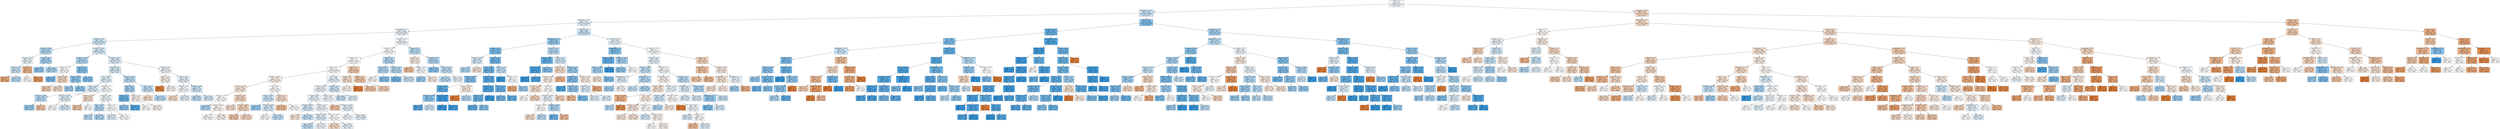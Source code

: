 digraph Tree {
node [shape=box, style="filled", color="black"] ;
0 [label="CCR <= 5.5\ngini = 0.5\nsamples = 30577\nvalue = [14844, 15733]\nclass = True", fillcolor="#f4f9fe"] ;
1 [label="graphSize <= 40.0\ngini = 0.489\nsamples = 19063\nvalue = [8092, 10971]\nclass = True", fillcolor="#cbe5f8"] ;
0 -> 1 [labeldistance=2.5, labelangle=45, headlabel="True"] ;
2 [label="graphSize <= 22.5\ngini = 0.497\nsamples = 15225\nvalue = [7056, 8169]\nclass = True", fillcolor="#e4f2fb"] ;
1 -> 2 ;
3 [label="graphDepth <= 3.5\ngini = 0.499\nsamples = 11893\nvalue = [5634, 6259]\nclass = True", fillcolor="#ebf5fc"] ;
2 -> 3 ;
4 [label="sdComm <= 0.02\ngini = 0.491\nsamples = 2861\nvalue = [1238, 1623]\nclass = True", fillcolor="#d0e8f9"] ;
3 -> 4 ;
5 [label="sdComp <= 0.065\ngini = 0.473\nsamples = 542\nvalue = [208, 334]\nclass = True", fillcolor="#b4daf5"] ;
4 -> 5 ;
6 [label="sdComp <= 0.02\ngini = 0.499\nsamples = 114\nvalue = [54, 60]\nclass = True", fillcolor="#ebf5fc"] ;
5 -> 6 ;
7 [label="nbproc <= 4.5\ngini = 0.489\nsamples = 94\nvalue = [40, 54]\nclass = True", fillcolor="#cce6f8"] ;
6 -> 7 ;
8 [label="gini = 0.375\nsamples = 8\nvalue = [6, 2]\nclass = False", fillcolor="#eeab7b"] ;
7 -> 8 ;
9 [label="gini = 0.478\nsamples = 86\nvalue = [34, 52]\nclass = True", fillcolor="#baddf6"] ;
7 -> 9 ;
10 [label="nbproc <= 4.5\ngini = 0.42\nsamples = 20\nvalue = [14, 6]\nclass = False", fillcolor="#f0b78e"] ;
6 -> 10 ;
11 [label="gini = 0.5\nsamples = 8\nvalue = [4, 4]\nclass = False", fillcolor="#ffffff"] ;
10 -> 11 ;
12 [label="gini = 0.278\nsamples = 12\nvalue = [10, 2]\nclass = False", fillcolor="#ea9a61"] ;
10 -> 12 ;
13 [label="nbproc <= 4.5\ngini = 0.461\nsamples = 428\nvalue = [154, 274]\nclass = True", fillcolor="#a8d4f4"] ;
5 -> 13 ;
14 [label="gini = 0.42\nsamples = 60\nvalue = [18, 42]\nclass = True", fillcolor="#8ec7f0"] ;
13 -> 14 ;
15 [label="gini = 0.466\nsamples = 368\nvalue = [136, 232]\nclass = True", fillcolor="#add6f4"] ;
13 -> 15 ;
16 [label="sdComp <= 0.065\ngini = 0.494\nsamples = 2319\nvalue = [1030, 1289]\nclass = True", fillcolor="#d7ebfa"] ;
4 -> 16 ;
17 [label="sdComm <= 0.065\ngini = 0.471\nsamples = 280\nvalue = [106, 174]\nclass = True", fillcolor="#b2d9f5"] ;
16 -> 17 ;
18 [label="nbproc <= 4.5\ngini = 0.5\nsamples = 126\nvalue = [62, 64]\nclass = True", fillcolor="#f9fcfe"] ;
17 -> 18 ;
19 [label="gini = 0.36\nsamples = 34\nvalue = [8, 26]\nclass = True", fillcolor="#76bbed"] ;
18 -> 19 ;
20 [label="sdComp <= 0.02\ngini = 0.485\nsamples = 92\nvalue = [54, 38]\nclass = False", fillcolor="#f7dac4"] ;
18 -> 20 ;
21 [label="gini = 0.469\nsamples = 16\nvalue = [10, 6]\nclass = False", fillcolor="#f5cdb0"] ;
20 -> 21 ;
22 [label="gini = 0.488\nsamples = 76\nvalue = [44, 32]\nclass = False", fillcolor="#f8ddc9"] ;
20 -> 22 ;
23 [label="nbproc <= 4.5\ngini = 0.408\nsamples = 154\nvalue = [44, 110]\nclass = True", fillcolor="#88c4ef"] ;
17 -> 23 ;
24 [label="sdComp <= 0.02\ngini = 0.426\nsamples = 52\nvalue = [16, 36]\nclass = True", fillcolor="#91c9f1"] ;
23 -> 24 ;
25 [label="gini = 0.444\nsamples = 12\nvalue = [4, 8]\nclass = True", fillcolor="#9ccef2"] ;
24 -> 25 ;
26 [label="gini = 0.42\nsamples = 40\nvalue = [12, 28]\nclass = True", fillcolor="#8ec7f0"] ;
24 -> 26 ;
27 [label="gini = 0.398\nsamples = 102\nvalue = [28, 74]\nclass = True", fillcolor="#84c2ef"] ;
23 -> 27 ;
28 [label="sdComm <= 0.65\ngini = 0.496\nsamples = 2039\nvalue = [924, 1115]\nclass = True", fillcolor="#ddeefb"] ;
16 -> 28 ;
29 [label="sdComm <= 0.2\ngini = 0.494\nsamples = 1581\nvalue = [704, 877]\nclass = True", fillcolor="#d8ecfa"] ;
28 -> 29 ;
30 [label="CCR <= 0.55\ngini = 0.497\nsamples = 1123\nvalue = [520, 603]\nclass = True", fillcolor="#e4f2fb"] ;
29 -> 30 ;
31 [label="nbproc <= 4.5\ngini = 0.495\nsamples = 773\nvalue = [348, 425]\nclass = True", fillcolor="#dbedfa"] ;
30 -> 31 ;
32 [label="sdComm <= 0.065\ngini = 0.476\nsamples = 133\nvalue = [52, 81]\nclass = True", fillcolor="#b8dcf6"] ;
31 -> 32 ;
33 [label="gini = 0.444\nsamples = 108\nvalue = [36, 72]\nclass = True", fillcolor="#9ccef2"] ;
32 -> 33 ;
34 [label="gini = 0.461\nsamples = 25\nvalue = [16, 9]\nclass = False", fillcolor="#f4c8a8"] ;
32 -> 34 ;
35 [label="sdComm <= 0.065\ngini = 0.497\nsamples = 640\nvalue = [296, 344]\nclass = True", fillcolor="#e3f1fb"] ;
31 -> 35 ;
36 [label="gini = 0.5\nsamples = 184\nvalue = [92, 92]\nclass = False", fillcolor="#ffffff"] ;
35 -> 36 ;
37 [label="gini = 0.494\nsamples = 456\nvalue = [204, 252]\nclass = True", fillcolor="#d9ecfa"] ;
35 -> 37 ;
38 [label="sdComp <= 0.2\ngini = 0.5\nsamples = 350\nvalue = [172, 178]\nclass = True", fillcolor="#f8fcfe"] ;
30 -> 38 ;
39 [label="nbproc <= 4.5\ngini = 0.488\nsamples = 38\nvalue = [22, 16]\nclass = False", fillcolor="#f8ddc9"] ;
38 -> 39 ;
40 [label="gini = 0.463\nsamples = 22\nvalue = [14, 8]\nclass = False", fillcolor="#f4c9aa"] ;
39 -> 40 ;
41 [label="gini = 0.5\nsamples = 16\nvalue = [8, 8]\nclass = False", fillcolor="#ffffff"] ;
39 -> 41 ;
42 [label="sdComp <= 0.65\ngini = 0.499\nsamples = 312\nvalue = [150, 162]\nclass = True", fillcolor="#f0f8fd"] ;
38 -> 42 ;
43 [label="nbproc <= 4.5\ngini = 0.472\nsamples = 42\nvalue = [16, 26]\nclass = True", fillcolor="#b3d9f5"] ;
42 -> 43 ;
44 [label="gini = 0.48\nsamples = 10\nvalue = [4, 6]\nclass = True", fillcolor="#bddef6"] ;
43 -> 44 ;
45 [label="gini = 0.469\nsamples = 32\nvalue = [12, 20]\nclass = True", fillcolor="#b0d8f5"] ;
43 -> 45 ;
46 [label="nbproc <= 4.5\ngini = 0.5\nsamples = 270\nvalue = [134, 136]\nclass = True", fillcolor="#fcfeff"] ;
42 -> 46 ;
47 [label="gini = 0.496\nsamples = 22\nvalue = [10, 12]\nclass = True", fillcolor="#deeffb"] ;
46 -> 47 ;
48 [label="gini = 0.5\nsamples = 248\nvalue = [124, 124]\nclass = False", fillcolor="#ffffff"] ;
46 -> 48 ;
49 [label="sdComp <= 0.65\ngini = 0.481\nsamples = 458\nvalue = [184, 274]\nclass = True", fillcolor="#bedff6"] ;
29 -> 49 ;
50 [label="nbproc <= 4.5\ngini = 0.456\nsamples = 108\nvalue = [38, 70]\nclass = True", fillcolor="#a4d2f3"] ;
49 -> 50 ;
51 [label="sdComp <= 0.2\ngini = 0.328\nsamples = 58\nvalue = [12, 46]\nclass = True", fillcolor="#6db7ec"] ;
50 -> 51 ;
52 [label="gini = 0.426\nsamples = 26\nvalue = [8, 18]\nclass = True", fillcolor="#91c9f1"] ;
51 -> 52 ;
53 [label="gini = 0.219\nsamples = 32\nvalue = [4, 28]\nclass = True", fillcolor="#55abe9"] ;
51 -> 53 ;
54 [label="sdComp <= 0.2\ngini = 0.499\nsamples = 50\nvalue = [26, 24]\nclass = False", fillcolor="#fdf5f0"] ;
50 -> 54 ;
55 [label="gini = 0.5\nsamples = 8\nvalue = [4, 4]\nclass = False", fillcolor="#ffffff"] ;
54 -> 55 ;
56 [label="gini = 0.499\nsamples = 42\nvalue = [22, 20]\nclass = False", fillcolor="#fdf4ed"] ;
54 -> 56 ;
57 [label="nbproc <= 4.5\ngini = 0.486\nsamples = 350\nvalue = [146, 204]\nclass = True", fillcolor="#c7e3f8"] ;
49 -> 57 ;
58 [label="gini = 0.49\nsamples = 56\nvalue = [32, 24]\nclass = False", fillcolor="#f8e0ce"] ;
57 -> 58 ;
59 [label="gini = 0.475\nsamples = 294\nvalue = [114, 180]\nclass = True", fillcolor="#b6dbf5"] ;
57 -> 59 ;
60 [label="sdComp <= 0.2\ngini = 0.499\nsamples = 458\nvalue = [220, 238]\nclass = True", fillcolor="#f0f8fd"] ;
28 -> 60 ;
61 [label="nbproc <= 4.5\ngini = 0.499\nsamples = 118\nvalue = [62, 56]\nclass = False", fillcolor="#fcf3ec"] ;
60 -> 61 ;
62 [label="gini = 0.0\nsamples = 2\nvalue = [2, 0]\nclass = False", fillcolor="#e58139"] ;
61 -> 62 ;
63 [label="gini = 0.499\nsamples = 116\nvalue = [60, 56]\nclass = False", fillcolor="#fdf7f2"] ;
61 -> 63 ;
64 [label="nbproc <= 4.5\ngini = 0.498\nsamples = 340\nvalue = [158, 182]\nclass = True", fillcolor="#e5f2fc"] ;
60 -> 64 ;
65 [label="sdComp <= 0.65\ngini = 0.5\nsamples = 214\nvalue = [104, 110]\nclass = True", fillcolor="#f4fafe"] ;
64 -> 65 ;
66 [label="gini = 0.49\nsamples = 42\nvalue = [24, 18]\nclass = False", fillcolor="#f8e0ce"] ;
65 -> 66 ;
67 [label="gini = 0.498\nsamples = 172\nvalue = [80, 92]\nclass = True", fillcolor="#e5f2fc"] ;
65 -> 67 ;
68 [label="sdComp <= 0.65\ngini = 0.49\nsamples = 126\nvalue = [54, 72]\nclass = True", fillcolor="#cee6f8"] ;
64 -> 68 ;
69 [label="gini = 0.48\nsamples = 40\nvalue = [16, 24]\nclass = True", fillcolor="#bddef6"] ;
68 -> 69 ;
70 [label="gini = 0.493\nsamples = 86\nvalue = [38, 48]\nclass = True", fillcolor="#d6ebfa"] ;
68 -> 70 ;
71 [label="sdComm <= 0.65\ngini = 0.5\nsamples = 9032\nvalue = [4396, 4636]\nclass = True", fillcolor="#f5fafe"] ;
3 -> 71 ;
72 [label="sdComp <= 0.65\ngini = 0.5\nsamples = 7992\nvalue = [3978, 4014]\nclass = True", fillcolor="#fdfeff"] ;
71 -> 72 ;
73 [label="sdComm <= 0.2\ngini = 0.5\nsamples = 7482\nvalue = [3782, 3700]\nclass = False", fillcolor="#fefcfb"] ;
72 -> 73 ;
74 [label="nbproc <= 4.5\ngini = 0.5\nsamples = 6678\nvalue = [3284, 3394]\nclass = True", fillcolor="#f9fcfe"] ;
73 -> 74 ;
75 [label="sdComm <= 0.065\ngini = 0.499\nsamples = 2210\nvalue = [1164, 1046]\nclass = False", fillcolor="#fcf2eb"] ;
74 -> 75 ;
76 [label="sdComm <= 0.02\ngini = 0.496\nsamples = 1320\nvalue = [718, 602]\nclass = False", fillcolor="#fbebdf"] ;
75 -> 76 ;
77 [label="sdComp <= 0.02\ngini = 0.5\nsamples = 636\nvalue = [318, 318]\nclass = False", fillcolor="#ffffff"] ;
76 -> 77 ;
78 [label="gini = 0.469\nsamples = 64\nvalue = [24, 40]\nclass = True", fillcolor="#b0d8f5"] ;
77 -> 78 ;
79 [label="sdComp <= 0.065\ngini = 0.5\nsamples = 572\nvalue = [294, 278]\nclass = False", fillcolor="#fef8f4"] ;
77 -> 79 ;
80 [label="gini = 0.5\nsamples = 292\nvalue = [148, 144]\nclass = False", fillcolor="#fefcfa"] ;
79 -> 80 ;
81 [label="gini = 0.499\nsamples = 280\nvalue = [146, 134]\nclass = False", fillcolor="#fdf5ef"] ;
79 -> 81 ;
82 [label="sdComp <= 0.02\ngini = 0.486\nsamples = 684\nvalue = [400, 284]\nclass = False", fillcolor="#f7dac6"] ;
76 -> 82 ;
83 [label="gini = 0.491\nsamples = 138\nvalue = [78, 60]\nclass = False", fillcolor="#f9e2d1"] ;
82 -> 83 ;
84 [label="sdComp <= 0.065\ngini = 0.484\nsamples = 546\nvalue = [322, 224]\nclass = False", fillcolor="#f7d9c3"] ;
82 -> 84 ;
85 [label="gini = 0.466\nsamples = 108\nvalue = [68, 40]\nclass = False", fillcolor="#f4cbad"] ;
84 -> 85 ;
86 [label="gini = 0.487\nsamples = 438\nvalue = [254, 184]\nclass = False", fillcolor="#f8dcc8"] ;
84 -> 86 ;
87 [label="CCR <= 0.55\ngini = 0.5\nsamples = 890\nvalue = [446, 444]\nclass = False", fillcolor="#fffefe"] ;
75 -> 87 ;
88 [label="sdComp <= 0.02\ngini = 0.49\nsamples = 428\nvalue = [184, 244]\nclass = True", fillcolor="#cee7f9"] ;
87 -> 88 ;
89 [label="gini = 0.444\nsamples = 36\nvalue = [12, 24]\nclass = True", fillcolor="#9ccef2"] ;
88 -> 89 ;
90 [label="sdComp <= 0.065\ngini = 0.493\nsamples = 392\nvalue = [172, 220]\nclass = True", fillcolor="#d4eaf9"] ;
88 -> 90 ;
91 [label="gini = 0.5\nsamples = 104\nvalue = [52, 52]\nclass = False", fillcolor="#ffffff"] ;
90 -> 91 ;
92 [label="gini = 0.486\nsamples = 288\nvalue = [120, 168]\nclass = True", fillcolor="#c6e3f8"] ;
90 -> 92 ;
93 [label="sdComp <= 0.2\ngini = 0.491\nsamples = 462\nvalue = [262, 200]\nclass = False", fillcolor="#f9e1d0"] ;
87 -> 93 ;
94 [label="gini = 0.442\nsamples = 182\nvalue = [122, 60]\nclass = False", fillcolor="#f2bf9a"] ;
93 -> 94 ;
95 [label="gini = 0.5\nsamples = 280\nvalue = [140, 140]\nclass = False", fillcolor="#ffffff"] ;
93 -> 95 ;
96 [label="CCR <= 0.55\ngini = 0.499\nsamples = 4468\nvalue = [2120, 2348]\nclass = True", fillcolor="#ecf5fc"] ;
74 -> 96 ;
97 [label="sdComm <= 0.065\ngini = 0.499\nsamples = 4264\nvalue = [2032, 2232]\nclass = True", fillcolor="#edf6fd"] ;
96 -> 97 ;
98 [label="sdComp <= 0.02\ngini = 0.498\nsamples = 2756\nvalue = [1302, 1454]\nclass = True", fillcolor="#eaf5fc"] ;
97 -> 98 ;
99 [label="sdComm <= 0.02\ngini = 0.494\nsamples = 532\nvalue = [236, 296]\nclass = True", fillcolor="#d7ebfa"] ;
98 -> 99 ;
100 [label="gini = 0.496\nsamples = 140\nvalue = [76, 64]\nclass = False", fillcolor="#fbebe0"] ;
99 -> 100 ;
101 [label="gini = 0.483\nsamples = 392\nvalue = [160, 232]\nclass = True", fillcolor="#c2e1f7"] ;
99 -> 101 ;
102 [label="sdComm <= 0.02\ngini = 0.499\nsamples = 2224\nvalue = [1066, 1158]\nclass = True", fillcolor="#eff7fd"] ;
98 -> 102 ;
103 [label="sdComp <= 0.065\ngini = 0.497\nsamples = 1104\nvalue = [508, 596]\nclass = True", fillcolor="#e2f1fb"] ;
102 -> 103 ;
104 [label="gini = 0.483\nsamples = 352\nvalue = [144, 208]\nclass = True", fillcolor="#c2e1f7"] ;
103 -> 104 ;
105 [label="gini = 0.499\nsamples = 752\nvalue = [364, 388]\nclass = True", fillcolor="#f3f9fd"] ;
103 -> 105 ;
106 [label="sdComp <= 0.065\ngini = 0.5\nsamples = 1120\nvalue = [558, 562]\nclass = True", fillcolor="#fefeff"] ;
102 -> 106 ;
107 [label="gini = 0.489\nsamples = 272\nvalue = [156, 116]\nclass = False", fillcolor="#f8dfcc"] ;
106 -> 107 ;
108 [label="gini = 0.499\nsamples = 848\nvalue = [402, 446]\nclass = True", fillcolor="#ebf5fc"] ;
106 -> 108 ;
109 [label="sdComp <= 0.02\ngini = 0.499\nsamples = 1508\nvalue = [730, 778]\nclass = True", fillcolor="#f3f9fd"] ;
97 -> 109 ;
110 [label="gini = 0.459\nsamples = 112\nvalue = [72, 40]\nclass = False", fillcolor="#f3c7a7"] ;
109 -> 110 ;
111 [label="sdComp <= 0.065\ngini = 0.498\nsamples = 1396\nvalue = [658, 738]\nclass = True", fillcolor="#eaf4fc"] ;
109 -> 111 ;
112 [label="gini = 0.5\nsamples = 336\nvalue = [164, 172]\nclass = True", fillcolor="#f6fafe"] ;
111 -> 112 ;
113 [label="gini = 0.498\nsamples = 1060\nvalue = [494, 566]\nclass = True", fillcolor="#e6f3fc"] ;
111 -> 113 ;
114 [label="sdComp <= 0.2\ngini = 0.491\nsamples = 204\nvalue = [88, 116]\nclass = True", fillcolor="#cfe7f9"] ;
96 -> 114 ;
115 [label="gini = 0.486\nsamples = 144\nvalue = [60, 84]\nclass = True", fillcolor="#c6e3f8"] ;
114 -> 115 ;
116 [label="gini = 0.498\nsamples = 60\nvalue = [28, 32]\nclass = True", fillcolor="#e6f3fc"] ;
114 -> 116 ;
117 [label="nbproc <= 4.5\ngini = 0.471\nsamples = 804\nvalue = [498, 306]\nclass = False", fillcolor="#f5ceb3"] ;
73 -> 117 ;
118 [label="sdComp <= 0.2\ngini = 0.49\nsamples = 116\nvalue = [66, 50]\nclass = False", fillcolor="#f9e0cf"] ;
117 -> 118 ;
119 [label="gini = 0.499\nsamples = 104\nvalue = [54, 50]\nclass = False", fillcolor="#fdf6f0"] ;
118 -> 119 ;
120 [label="gini = 0.0\nsamples = 12\nvalue = [12, 0]\nclass = False", fillcolor="#e58139"] ;
118 -> 120 ;
121 [label="sdComp <= 0.2\ngini = 0.467\nsamples = 688\nvalue = [432, 256]\nclass = False", fillcolor="#f4ccae"] ;
117 -> 121 ;
122 [label="gini = 0.457\nsamples = 384\nvalue = [248, 136]\nclass = False", fillcolor="#f3c6a6"] ;
121 -> 122 ;
123 [label="gini = 0.478\nsamples = 304\nvalue = [184, 120]\nclass = False", fillcolor="#f6d3ba"] ;
121 -> 123 ;
124 [label="nbproc <= 4.5\ngini = 0.473\nsamples = 510\nvalue = [196, 314]\nclass = True", fillcolor="#b5daf5"] ;
72 -> 124 ;
125 [label="sdComm <= 0.2\ngini = 0.471\nsamples = 190\nvalue = [72, 118]\nclass = True", fillcolor="#b2d9f5"] ;
124 -> 125 ;
126 [label="gini = 0.5\nsamples = 78\nvalue = [40, 38]\nclass = False", fillcolor="#fef9f5"] ;
125 -> 126 ;
127 [label="gini = 0.408\nsamples = 112\nvalue = [32, 80]\nclass = True", fillcolor="#88c4ef"] ;
125 -> 127 ;
128 [label="sdComm <= 0.2\ngini = 0.475\nsamples = 320\nvalue = [124, 196]\nclass = True", fillcolor="#b6dbf5"] ;
124 -> 128 ;
129 [label="gini = 0.35\nsamples = 62\nvalue = [14, 48]\nclass = True", fillcolor="#73baed"] ;
128 -> 129 ;
130 [label="gini = 0.489\nsamples = 258\nvalue = [110, 148]\nclass = True", fillcolor="#cce6f8"] ;
128 -> 130 ;
131 [label="nbproc <= 4.5\ngini = 0.481\nsamples = 1040\nvalue = [418, 622]\nclass = True", fillcolor="#bedff6"] ;
71 -> 131 ;
132 [label="sdComp <= 0.2\ngini = 0.497\nsamples = 138\nvalue = [74, 64]\nclass = False", fillcolor="#fbeee4"] ;
131 -> 132 ;
133 [label="gini = 0.444\nsamples = 36\nvalue = [24, 12]\nclass = False", fillcolor="#f2c09c"] ;
132 -> 133 ;
134 [label="sdComp <= 0.65\ngini = 0.5\nsamples = 102\nvalue = [50, 52]\nclass = True", fillcolor="#f7fbfe"] ;
132 -> 134 ;
135 [label="gini = 0.444\nsamples = 24\nvalue = [8, 16]\nclass = True", fillcolor="#9ccef2"] ;
134 -> 135 ;
136 [label="gini = 0.497\nsamples = 78\nvalue = [42, 36]\nclass = False", fillcolor="#fbede3"] ;
134 -> 136 ;
137 [label="sdComp <= 0.2\ngini = 0.472\nsamples = 902\nvalue = [344, 558]\nclass = True", fillcolor="#b3d9f5"] ;
131 -> 137 ;
138 [label="gini = 0.411\nsamples = 208\nvalue = [60, 148]\nclass = True", fillcolor="#89c5f0"] ;
137 -> 138 ;
139 [label="sdComp <= 0.65\ngini = 0.484\nsamples = 694\nvalue = [284, 410]\nclass = True", fillcolor="#c2e1f7"] ;
137 -> 139 ;
140 [label="gini = 0.478\nsamples = 576\nvalue = [228, 348]\nclass = True", fillcolor="#bbddf6"] ;
139 -> 140 ;
141 [label="gini = 0.499\nsamples = 118\nvalue = [56, 62]\nclass = True", fillcolor="#ecf6fc"] ;
139 -> 141 ;
142 [label="nbproc <= 4.5\ngini = 0.489\nsamples = 3332\nvalue = [1422, 1910]\nclass = True", fillcolor="#cce6f8"] ;
2 -> 142 ;
143 [label="graphDepth <= 7.5\ngini = 0.438\nsamples = 962\nvalue = [312, 650]\nclass = True", fillcolor="#98ccf1"] ;
142 -> 143 ;
144 [label="sdComm <= 0.02\ngini = 0.378\nsamples = 466\nvalue = [118, 348]\nclass = True", fillcolor="#7cbeee"] ;
143 -> 144 ;
145 [label="sdComp <= 0.02\ngini = 0.493\nsamples = 50\nvalue = [22, 28]\nclass = True", fillcolor="#d5eaf9"] ;
144 -> 145 ;
146 [label="gini = 0.469\nsamples = 32\nvalue = [12, 20]\nclass = True", fillcolor="#b0d8f5"] ;
145 -> 146 ;
147 [label="gini = 0.494\nsamples = 18\nvalue = [10, 8]\nclass = False", fillcolor="#fae6d7"] ;
145 -> 147 ;
148 [label="sdComp <= 0.65\ngini = 0.355\nsamples = 416\nvalue = [96, 320]\nclass = True", fillcolor="#74baed"] ;
144 -> 148 ;
149 [label="CCR <= 0.55\ngini = 0.328\nsamples = 368\nvalue = [76, 292]\nclass = True", fillcolor="#6db7ec"] ;
148 -> 149 ;
150 [label="sdComp <= 0.065\ngini = 0.401\nsamples = 180\nvalue = [50, 130]\nclass = True", fillcolor="#85c3ef"] ;
149 -> 150 ;
151 [label="sdComp <= 0.02\ngini = 0.271\nsamples = 124\nvalue = [20, 104]\nclass = True", fillcolor="#5fb0ea"] ;
150 -> 151 ;
152 [label="sdComm <= 0.065\ngini = 0.42\nsamples = 60\nvalue = [18, 42]\nclass = True", fillcolor="#8ec7f0"] ;
151 -> 152 ;
153 [label="gini = 0.245\nsamples = 28\nvalue = [4, 24]\nclass = True", fillcolor="#5aade9"] ;
152 -> 153 ;
154 [label="gini = 0.492\nsamples = 32\nvalue = [14, 18]\nclass = True", fillcolor="#d3e9f9"] ;
152 -> 154 ;
155 [label="sdComm <= 0.065\ngini = 0.061\nsamples = 64\nvalue = [2, 62]\nclass = True", fillcolor="#3fa0e6"] ;
151 -> 155 ;
156 [label="gini = 0.0\nsamples = 30\nvalue = [0, 30]\nclass = True", fillcolor="#399de5"] ;
155 -> 156 ;
157 [label="gini = 0.111\nsamples = 34\nvalue = [2, 32]\nclass = True", fillcolor="#45a3e7"] ;
155 -> 157 ;
158 [label="sdComm <= 0.065\ngini = 0.497\nsamples = 56\nvalue = [30, 26]\nclass = False", fillcolor="#fceee5"] ;
150 -> 158 ;
159 [label="gini = 0.0\nsamples = 14\nvalue = [14, 0]\nclass = False", fillcolor="#e58139"] ;
158 -> 159 ;
160 [label="gini = 0.472\nsamples = 42\nvalue = [16, 26]\nclass = True", fillcolor="#b3d9f5"] ;
158 -> 160 ;
161 [label="sdComm <= 0.65\ngini = 0.238\nsamples = 188\nvalue = [26, 162]\nclass = True", fillcolor="#59ade9"] ;
149 -> 161 ;
162 [label="sdComm <= 0.2\ngini = 0.185\nsamples = 116\nvalue = [12, 104]\nclass = True", fillcolor="#50a8e8"] ;
161 -> 162 ;
163 [label="sdComp <= 0.2\ngini = 0.312\nsamples = 62\nvalue = [12, 50]\nclass = True", fillcolor="#69b5eb"] ;
162 -> 163 ;
164 [label="gini = 0.278\nsamples = 48\nvalue = [8, 40]\nclass = True", fillcolor="#61b1ea"] ;
163 -> 164 ;
165 [label="gini = 0.408\nsamples = 14\nvalue = [4, 10]\nclass = True", fillcolor="#88c4ef"] ;
163 -> 165 ;
166 [label="gini = 0.0\nsamples = 54\nvalue = [0, 54]\nclass = True", fillcolor="#399de5"] ;
162 -> 166 ;
167 [label="sdComp <= 0.2\ngini = 0.313\nsamples = 72\nvalue = [14, 58]\nclass = True", fillcolor="#69b5eb"] ;
161 -> 167 ;
168 [label="gini = 0.355\nsamples = 26\nvalue = [6, 20]\nclass = True", fillcolor="#74baed"] ;
167 -> 168 ;
169 [label="gini = 0.287\nsamples = 46\nvalue = [8, 38]\nclass = True", fillcolor="#63b2ea"] ;
167 -> 169 ;
170 [label="sdComm <= 0.2\ngini = 0.486\nsamples = 48\nvalue = [20, 28]\nclass = True", fillcolor="#c6e3f8"] ;
148 -> 170 ;
171 [label="gini = 0.0\nsamples = 8\nvalue = [0, 8]\nclass = True", fillcolor="#399de5"] ;
170 -> 171 ;
172 [label="sdComm <= 0.65\ngini = 0.5\nsamples = 40\nvalue = [20, 20]\nclass = False", fillcolor="#ffffff"] ;
170 -> 172 ;
173 [label="gini = 0.375\nsamples = 16\nvalue = [12, 4]\nclass = False", fillcolor="#eeab7b"] ;
172 -> 173 ;
174 [label="gini = 0.444\nsamples = 24\nvalue = [8, 16]\nclass = True", fillcolor="#9ccef2"] ;
172 -> 174 ;
175 [label="sdComm <= 0.02\ngini = 0.476\nsamples = 496\nvalue = [194, 302]\nclass = True", fillcolor="#b8dcf6"] ;
143 -> 175 ;
176 [label="sdComp <= 0.065\ngini = 0.292\nsamples = 90\nvalue = [16, 74]\nclass = True", fillcolor="#64b2eb"] ;
175 -> 176 ;
177 [label="sdComp <= 0.02\ngini = 0.159\nsamples = 46\nvalue = [4, 42]\nclass = True", fillcolor="#4ca6e7"] ;
176 -> 177 ;
178 [label="gini = 0.0\nsamples = 8\nvalue = [0, 8]\nclass = True", fillcolor="#399de5"] ;
177 -> 178 ;
179 [label="gini = 0.188\nsamples = 38\nvalue = [4, 34]\nclass = True", fillcolor="#50a9e8"] ;
177 -> 179 ;
180 [label="gini = 0.397\nsamples = 44\nvalue = [12, 32]\nclass = True", fillcolor="#83c2ef"] ;
176 -> 180 ;
181 [label="sdComp <= 0.2\ngini = 0.492\nsamples = 406\nvalue = [178, 228]\nclass = True", fillcolor="#d4eaf9"] ;
175 -> 181 ;
182 [label="sdComm <= 0.2\ngini = 0.491\nsamples = 180\nvalue = [102, 78]\nclass = False", fillcolor="#f9e1d0"] ;
181 -> 182 ;
183 [label="sdComp <= 0.02\ngini = 0.498\nsamples = 140\nvalue = [74, 66]\nclass = False", fillcolor="#fcf1ea"] ;
182 -> 183 ;
184 [label="sdComm <= 0.065\ngini = 0.49\nsamples = 56\nvalue = [32, 24]\nclass = False", fillcolor="#f8e0ce"] ;
183 -> 184 ;
185 [label="gini = 0.5\nsamples = 16\nvalue = [8, 8]\nclass = False", fillcolor="#ffffff"] ;
184 -> 185 ;
186 [label="gini = 0.48\nsamples = 40\nvalue = [24, 16]\nclass = False", fillcolor="#f6d5bd"] ;
184 -> 186 ;
187 [label="CCR <= 0.55\ngini = 0.5\nsamples = 84\nvalue = [42, 42]\nclass = False", fillcolor="#ffffff"] ;
183 -> 187 ;
188 [label="sdComm <= 0.065\ngini = 0.498\nsamples = 64\nvalue = [30, 34]\nclass = True", fillcolor="#e8f3fc"] ;
187 -> 188 ;
189 [label="sdComp <= 0.065\ngini = 0.5\nsamples = 48\nvalue = [24, 24]\nclass = False", fillcolor="#ffffff"] ;
188 -> 189 ;
190 [label="gini = 0.49\nsamples = 28\nvalue = [16, 12]\nclass = False", fillcolor="#f8e0ce"] ;
189 -> 190 ;
191 [label="gini = 0.48\nsamples = 20\nvalue = [8, 12]\nclass = True", fillcolor="#bddef6"] ;
189 -> 191 ;
192 [label="sdComp <= 0.065\ngini = 0.469\nsamples = 16\nvalue = [6, 10]\nclass = True", fillcolor="#b0d8f5"] ;
188 -> 192 ;
193 [label="gini = 0.32\nsamples = 10\nvalue = [2, 8]\nclass = True", fillcolor="#6ab6ec"] ;
192 -> 193 ;
194 [label="gini = 0.444\nsamples = 6\nvalue = [4, 2]\nclass = False", fillcolor="#f2c09c"] ;
192 -> 194 ;
195 [label="gini = 0.48\nsamples = 20\nvalue = [12, 8]\nclass = False", fillcolor="#f6d5bd"] ;
187 -> 195 ;
196 [label="gini = 0.42\nsamples = 40\nvalue = [28, 12]\nclass = False", fillcolor="#f0b78e"] ;
182 -> 196 ;
197 [label="sdComp <= 0.65\ngini = 0.446\nsamples = 226\nvalue = [76, 150]\nclass = True", fillcolor="#9dcff2"] ;
181 -> 197 ;
198 [label="sdComm <= 0.2\ngini = 0.39\nsamples = 166\nvalue = [44, 122]\nclass = True", fillcolor="#80c0ee"] ;
197 -> 198 ;
199 [label="gini = 0.198\nsamples = 36\nvalue = [4, 32]\nclass = True", fillcolor="#52a9e8"] ;
198 -> 199 ;
200 [label="sdComm <= 0.65\ngini = 0.426\nsamples = 130\nvalue = [40, 90]\nclass = True", fillcolor="#91c9f1"] ;
198 -> 200 ;
201 [label="gini = 0.444\nsamples = 18\nvalue = [12, 6]\nclass = False", fillcolor="#f2c09c"] ;
200 -> 201 ;
202 [label="gini = 0.375\nsamples = 112\nvalue = [28, 84]\nclass = True", fillcolor="#7bbeee"] ;
200 -> 202 ;
203 [label="sdComm <= 0.65\ngini = 0.498\nsamples = 60\nvalue = [32, 28]\nclass = False", fillcolor="#fcefe6"] ;
197 -> 203 ;
204 [label="sdComm <= 0.2\ngini = 0.496\nsamples = 44\nvalue = [20, 24]\nclass = True", fillcolor="#deeffb"] ;
203 -> 204 ;
205 [label="gini = 0.496\nsamples = 22\nvalue = [10, 12]\nclass = True", fillcolor="#deeffb"] ;
204 -> 205 ;
206 [label="gini = 0.496\nsamples = 22\nvalue = [10, 12]\nclass = True", fillcolor="#deeffb"] ;
204 -> 206 ;
207 [label="gini = 0.375\nsamples = 16\nvalue = [12, 4]\nclass = False", fillcolor="#eeab7b"] ;
203 -> 207 ;
208 [label="sdComp <= 0.02\ngini = 0.498\nsamples = 2370\nvalue = [1110, 1260]\nclass = True", fillcolor="#e7f3fc"] ;
142 -> 208 ;
209 [label="graphDepth <= 7.5\ngini = 0.391\nsamples = 240\nvalue = [64, 176]\nclass = True", fillcolor="#81c1ee"] ;
208 -> 209 ;
210 [label="sdComm <= 0.065\ngini = 0.296\nsamples = 122\nvalue = [22, 100]\nclass = True", fillcolor="#65b3eb"] ;
209 -> 210 ;
211 [label="sdComm <= 0.02\ngini = 0.458\nsamples = 62\nvalue = [22, 40]\nclass = True", fillcolor="#a6d3f3"] ;
210 -> 211 ;
212 [label="gini = 0.494\nsamples = 18\nvalue = [10, 8]\nclass = False", fillcolor="#fae6d7"] ;
211 -> 212 ;
213 [label="gini = 0.397\nsamples = 44\nvalue = [12, 32]\nclass = True", fillcolor="#83c2ef"] ;
211 -> 213 ;
214 [label="gini = 0.0\nsamples = 60\nvalue = [0, 60]\nclass = True", fillcolor="#399de5"] ;
210 -> 214 ;
215 [label="sdComm <= 0.065\ngini = 0.458\nsamples = 118\nvalue = [42, 76]\nclass = True", fillcolor="#a6d3f3"] ;
209 -> 215 ;
216 [label="gini = 0.422\nsamples = 86\nvalue = [26, 60]\nclass = True", fillcolor="#8fc7f0"] ;
215 -> 216 ;
217 [label="gini = 0.5\nsamples = 32\nvalue = [16, 16]\nclass = False", fillcolor="#ffffff"] ;
215 -> 217 ;
218 [label="sdComm <= 0.65\ngini = 0.5\nsamples = 2130\nvalue = [1046, 1084]\nclass = True", fillcolor="#f8fcfe"] ;
208 -> 218 ;
219 [label="sdComm <= 0.02\ngini = 0.498\nsamples = 1710\nvalue = [796, 914]\nclass = True", fillcolor="#e5f2fc"] ;
218 -> 219 ;
220 [label="sdComp <= 0.065\ngini = 0.486\nsamples = 528\nvalue = [220, 308]\nclass = True", fillcolor="#c6e3f8"] ;
219 -> 220 ;
221 [label="graphDepth <= 7.5\ngini = 0.497\nsamples = 192\nvalue = [88, 104]\nclass = True", fillcolor="#e1f0fb"] ;
220 -> 221 ;
222 [label="gini = 0.457\nsamples = 68\nvalue = [24, 44]\nclass = True", fillcolor="#a5d2f3"] ;
221 -> 222 ;
223 [label="gini = 0.499\nsamples = 124\nvalue = [64, 60]\nclass = False", fillcolor="#fdf7f3"] ;
221 -> 223 ;
224 [label="graphDepth <= 7.5\ngini = 0.477\nsamples = 336\nvalue = [132, 204]\nclass = True", fillcolor="#b9dcf6"] ;
220 -> 224 ;
225 [label="gini = 0.49\nsamples = 112\nvalue = [48, 64]\nclass = True", fillcolor="#cee6f8"] ;
224 -> 225 ;
226 [label="gini = 0.469\nsamples = 224\nvalue = [84, 140]\nclass = True", fillcolor="#b0d8f5"] ;
224 -> 226 ;
227 [label="sdComm <= 0.2\ngini = 0.5\nsamples = 1182\nvalue = [576, 606]\nclass = True", fillcolor="#f5fafe"] ;
219 -> 227 ;
228 [label="graphDepth <= 7.5\ngini = 0.499\nsamples = 898\nvalue = [464, 434]\nclass = False", fillcolor="#fdf7f2"] ;
227 -> 228 ;
229 [label="sdComp <= 0.065\ngini = 0.494\nsamples = 428\nvalue = [238, 190]\nclass = False", fillcolor="#fae6d7"] ;
228 -> 229 ;
230 [label="sdComm <= 0.065\ngini = 0.408\nsamples = 56\nvalue = [40, 16]\nclass = False", fillcolor="#efb388"] ;
229 -> 230 ;
231 [label="gini = 0.48\nsamples = 20\nvalue = [8, 12]\nclass = True", fillcolor="#bddef6"] ;
230 -> 231 ;
232 [label="gini = 0.198\nsamples = 36\nvalue = [32, 4]\nclass = False", fillcolor="#e89152"] ;
230 -> 232 ;
233 [label="CCR <= 0.55\ngini = 0.498\nsamples = 372\nvalue = [198, 174]\nclass = False", fillcolor="#fcf0e7"] ;
229 -> 233 ;
234 [label="sdComm <= 0.065\ngini = 0.495\nsamples = 232\nvalue = [128, 104]\nclass = False", fillcolor="#fae7da"] ;
233 -> 234 ;
235 [label="gini = 0.495\nsamples = 84\nvalue = [46, 38]\nclass = False", fillcolor="#fae9dd"] ;
234 -> 235 ;
236 [label="gini = 0.494\nsamples = 148\nvalue = [82, 66]\nclass = False", fillcolor="#fae6d8"] ;
234 -> 236 ;
237 [label="sdComp <= 0.2\ngini = 0.5\nsamples = 140\nvalue = [70, 70]\nclass = False", fillcolor="#ffffff"] ;
233 -> 237 ;
238 [label="gini = 0.494\nsamples = 36\nvalue = [16, 20]\nclass = True", fillcolor="#d7ebfa"] ;
237 -> 238 ;
239 [label="sdComp <= 0.65\ngini = 0.499\nsamples = 104\nvalue = [54, 50]\nclass = False", fillcolor="#fdf6f0"] ;
237 -> 239 ;
240 [label="gini = 0.5\nsamples = 20\nvalue = [10, 10]\nclass = False", fillcolor="#ffffff"] ;
239 -> 240 ;
241 [label="gini = 0.499\nsamples = 84\nvalue = [44, 40]\nclass = False", fillcolor="#fdf4ed"] ;
239 -> 241 ;
242 [label="sdComm <= 0.065\ngini = 0.499\nsamples = 470\nvalue = [226, 244]\nclass = True", fillcolor="#f0f8fd"] ;
228 -> 242 ;
243 [label="sdComp <= 0.065\ngini = 0.491\nsamples = 176\nvalue = [76, 100]\nclass = True", fillcolor="#cfe7f9"] ;
242 -> 243 ;
244 [label="gini = 0.471\nsamples = 116\nvalue = [44, 72]\nclass = True", fillcolor="#b2d9f5"] ;
243 -> 244 ;
245 [label="gini = 0.498\nsamples = 60\nvalue = [32, 28]\nclass = False", fillcolor="#fcefe6"] ;
243 -> 245 ;
246 [label="sdComp <= 0.065\ngini = 0.5\nsamples = 294\nvalue = [150, 144]\nclass = False", fillcolor="#fefaf7"] ;
242 -> 246 ;
247 [label="gini = 0.0\nsamples = 16\nvalue = [16, 0]\nclass = False", fillcolor="#e58139"] ;
246 -> 247 ;
248 [label="CCR <= 0.55\ngini = 0.499\nsamples = 278\nvalue = [134, 144]\nclass = True", fillcolor="#f1f8fd"] ;
246 -> 248 ;
249 [label="gini = 0.495\nsamples = 124\nvalue = [56, 68]\nclass = True", fillcolor="#dceefa"] ;
248 -> 249 ;
250 [label="sdComp <= 0.2\ngini = 0.5\nsamples = 154\nvalue = [78, 76]\nclass = False", fillcolor="#fefcfa"] ;
248 -> 250 ;
251 [label="gini = 0.444\nsamples = 36\nvalue = [24, 12]\nclass = False", fillcolor="#f2c09c"] ;
250 -> 251 ;
252 [label="gini = 0.496\nsamples = 118\nvalue = [54, 64]\nclass = True", fillcolor="#e0f0fb"] ;
250 -> 252 ;
253 [label="sdComp <= 0.2\ngini = 0.478\nsamples = 284\nvalue = [112, 172]\nclass = True", fillcolor="#baddf6"] ;
227 -> 253 ;
254 [label="graphDepth <= 7.5\ngini = 0.495\nsamples = 80\nvalue = [36, 44]\nclass = True", fillcolor="#dbedfa"] ;
253 -> 254 ;
255 [label="gini = 0.496\nsamples = 44\nvalue = [20, 24]\nclass = True", fillcolor="#deeffb"] ;
254 -> 255 ;
256 [label="gini = 0.494\nsamples = 36\nvalue = [16, 20]\nclass = True", fillcolor="#d7ebfa"] ;
254 -> 256 ;
257 [label="sdComp <= 0.65\ngini = 0.468\nsamples = 204\nvalue = [76, 128]\nclass = True", fillcolor="#afd7f4"] ;
253 -> 257 ;
258 [label="graphDepth <= 7.5\ngini = 0.435\nsamples = 100\nvalue = [32, 68]\nclass = True", fillcolor="#96cbf1"] ;
257 -> 258 ;
259 [label="gini = 0.375\nsamples = 64\nvalue = [16, 48]\nclass = True", fillcolor="#7bbeee"] ;
258 -> 259 ;
260 [label="gini = 0.494\nsamples = 36\nvalue = [16, 20]\nclass = True", fillcolor="#d7ebfa"] ;
258 -> 260 ;
261 [label="gini = 0.488\nsamples = 104\nvalue = [44, 60]\nclass = True", fillcolor="#cae5f8"] ;
257 -> 261 ;
262 [label="sdComp <= 0.2\ngini = 0.482\nsamples = 420\nvalue = [250, 170]\nclass = False", fillcolor="#f7d7c0"] ;
218 -> 262 ;
263 [label="graphDepth <= 7.5\ngini = 0.456\nsamples = 222\nvalue = [144, 78]\nclass = False", fillcolor="#f3c5a4"] ;
262 -> 263 ;
264 [label="gini = 0.463\nsamples = 176\nvalue = [112, 64]\nclass = False", fillcolor="#f4c9aa"] ;
263 -> 264 ;
265 [label="gini = 0.423\nsamples = 46\nvalue = [32, 14]\nclass = False", fillcolor="#f0b890"] ;
263 -> 265 ;
266 [label="sdComp <= 0.65\ngini = 0.498\nsamples = 198\nvalue = [106, 92]\nclass = False", fillcolor="#fceee5"] ;
262 -> 266 ;
267 [label="graphDepth <= 7.5\ngini = 0.495\nsamples = 160\nvalue = [88, 72]\nclass = False", fillcolor="#fae8db"] ;
266 -> 267 ;
268 [label="gini = 0.494\nsamples = 108\nvalue = [60, 48]\nclass = False", fillcolor="#fae6d7"] ;
267 -> 268 ;
269 [label="gini = 0.497\nsamples = 52\nvalue = [28, 24]\nclass = False", fillcolor="#fbede3"] ;
267 -> 269 ;
270 [label="graphDepth <= 7.5\ngini = 0.499\nsamples = 38\nvalue = [18, 20]\nclass = True", fillcolor="#ebf5fc"] ;
266 -> 270 ;
271 [label="gini = 0.444\nsamples = 24\nvalue = [8, 16]\nclass = True", fillcolor="#9ccef2"] ;
270 -> 271 ;
272 [label="gini = 0.408\nsamples = 14\nvalue = [10, 4]\nclass = False", fillcolor="#efb388"] ;
270 -> 272 ;
273 [label="nbproc <= 4.5\ngini = 0.394\nsamples = 3838\nvalue = [1036, 2802]\nclass = True", fillcolor="#82c1ef"] ;
1 -> 273 ;
274 [label="graphSize <= 75.0\ngini = 0.304\nsamples = 2010\nvalue = [376, 1634]\nclass = True", fillcolor="#67b4eb"] ;
273 -> 274 ;
275 [label="CCR <= 0.55\ngini = 0.389\nsamples = 954\nvalue = [252, 702]\nclass = True", fillcolor="#80c0ee"] ;
274 -> 275 ;
276 [label="graphDepth <= 12.5\ngini = 0.49\nsamples = 340\nvalue = [146, 194]\nclass = True", fillcolor="#cee7f9"] ;
275 -> 276 ;
277 [label="sdComp <= 0.02\ngini = 0.375\nsamples = 192\nvalue = [48, 144]\nclass = True", fillcolor="#7bbeee"] ;
276 -> 277 ;
278 [label="sdComm <= 0.02\ngini = 0.415\nsamples = 102\nvalue = [30, 72]\nclass = True", fillcolor="#8bc6f0"] ;
277 -> 278 ;
279 [label="gini = 0.444\nsamples = 60\nvalue = [20, 40]\nclass = True", fillcolor="#9ccef2"] ;
278 -> 279 ;
280 [label="sdComm <= 0.065\ngini = 0.363\nsamples = 42\nvalue = [10, 32]\nclass = True", fillcolor="#77bced"] ;
278 -> 280 ;
281 [label="gini = 0.32\nsamples = 20\nvalue = [4, 16]\nclass = True", fillcolor="#6ab6ec"] ;
280 -> 281 ;
282 [label="gini = 0.397\nsamples = 22\nvalue = [6, 16]\nclass = True", fillcolor="#83c2ef"] ;
280 -> 282 ;
283 [label="sdComm <= 0.02\ngini = 0.32\nsamples = 90\nvalue = [18, 72]\nclass = True", fillcolor="#6ab6ec"] ;
277 -> 283 ;
284 [label="gini = 0.0\nsamples = 32\nvalue = [0, 32]\nclass = True", fillcolor="#399de5"] ;
283 -> 284 ;
285 [label="sdComp <= 0.065\ngini = 0.428\nsamples = 58\nvalue = [18, 40]\nclass = True", fillcolor="#92c9f1"] ;
283 -> 285 ;
286 [label="sdComm <= 0.065\ngini = 0.408\nsamples = 56\nvalue = [16, 40]\nclass = True", fillcolor="#88c4ef"] ;
285 -> 286 ;
287 [label="gini = 0.469\nsamples = 32\nvalue = [12, 20]\nclass = True", fillcolor="#b0d8f5"] ;
286 -> 287 ;
288 [label="gini = 0.278\nsamples = 24\nvalue = [4, 20]\nclass = True", fillcolor="#61b1ea"] ;
286 -> 288 ;
289 [label="gini = 0.0\nsamples = 2\nvalue = [2, 0]\nclass = False", fillcolor="#e58139"] ;
285 -> 289 ;
290 [label="sdComm <= 0.065\ngini = 0.447\nsamples = 148\nvalue = [98, 50]\nclass = False", fillcolor="#f2c19e"] ;
276 -> 290 ;
291 [label="sdComm <= 0.02\ngini = 0.489\nsamples = 80\nvalue = [46, 34]\nclass = False", fillcolor="#f8decb"] ;
290 -> 291 ;
292 [label="sdComp <= 0.02\ngini = 0.437\nsamples = 62\nvalue = [42, 20]\nclass = False", fillcolor="#f1bd97"] ;
291 -> 292 ;
293 [label="gini = 0.472\nsamples = 42\nvalue = [26, 16]\nclass = False", fillcolor="#f5cfb3"] ;
292 -> 293 ;
294 [label="sdComp <= 0.065\ngini = 0.32\nsamples = 20\nvalue = [16, 4]\nclass = False", fillcolor="#eca06a"] ;
292 -> 294 ;
295 [label="gini = 0.0\nsamples = 8\nvalue = [8, 0]\nclass = False", fillcolor="#e58139"] ;
294 -> 295 ;
296 [label="gini = 0.444\nsamples = 12\nvalue = [8, 4]\nclass = False", fillcolor="#f2c09c"] ;
294 -> 296 ;
297 [label="sdComp <= 0.02\ngini = 0.346\nsamples = 18\nvalue = [4, 14]\nclass = True", fillcolor="#72b9ec"] ;
291 -> 297 ;
298 [label="gini = 0.0\nsamples = 4\nvalue = [4, 0]\nclass = False", fillcolor="#e58139"] ;
297 -> 298 ;
299 [label="gini = 0.0\nsamples = 14\nvalue = [0, 14]\nclass = True", fillcolor="#399de5"] ;
297 -> 299 ;
300 [label="sdComp <= 0.065\ngini = 0.36\nsamples = 68\nvalue = [52, 16]\nclass = False", fillcolor="#eda876"] ;
290 -> 300 ;
301 [label="sdComp <= 0.02\ngini = 0.391\nsamples = 60\nvalue = [44, 16]\nclass = False", fillcolor="#eeaf81"] ;
300 -> 301 ;
302 [label="gini = 0.298\nsamples = 44\nvalue = [36, 8]\nclass = False", fillcolor="#eb9d65"] ;
301 -> 302 ;
303 [label="gini = 0.5\nsamples = 16\nvalue = [8, 8]\nclass = False", fillcolor="#ffffff"] ;
301 -> 303 ;
304 [label="gini = 0.0\nsamples = 8\nvalue = [8, 0]\nclass = False", fillcolor="#e58139"] ;
300 -> 304 ;
305 [label="sdComp <= 0.65\ngini = 0.286\nsamples = 614\nvalue = [106, 508]\nclass = True", fillcolor="#62b1ea"] ;
275 -> 305 ;
306 [label="sdComp <= 0.2\ngini = 0.253\nsamples = 552\nvalue = [82, 470]\nclass = True", fillcolor="#5caeea"] ;
305 -> 306 ;
307 [label="sdComm <= 0.65\ngini = 0.199\nsamples = 356\nvalue = [40, 316]\nclass = True", fillcolor="#52a9e8"] ;
306 -> 307 ;
308 [label="graphDepth <= 12.5\ngini = 0.242\nsamples = 256\nvalue = [36, 220]\nclass = True", fillcolor="#59ade9"] ;
307 -> 308 ;
309 [label="sdComm <= 0.2\ngini = 0.147\nsamples = 100\nvalue = [8, 92]\nclass = True", fillcolor="#4aa6e7"] ;
308 -> 309 ;
310 [label="gini = 0.18\nsamples = 40\nvalue = [4, 36]\nclass = True", fillcolor="#4fa8e8"] ;
309 -> 310 ;
311 [label="gini = 0.124\nsamples = 60\nvalue = [4, 56]\nclass = True", fillcolor="#47a4e7"] ;
309 -> 311 ;
312 [label="sdComm <= 0.2\ngini = 0.295\nsamples = 156\nvalue = [28, 128]\nclass = True", fillcolor="#64b2eb"] ;
308 -> 312 ;
313 [label="gini = 0.355\nsamples = 52\nvalue = [12, 40]\nclass = True", fillcolor="#74baed"] ;
312 -> 313 ;
314 [label="gini = 0.26\nsamples = 104\nvalue = [16, 88]\nclass = True", fillcolor="#5dafea"] ;
312 -> 314 ;
315 [label="graphDepth <= 12.5\ngini = 0.077\nsamples = 100\nvalue = [4, 96]\nclass = True", fillcolor="#41a1e6"] ;
307 -> 315 ;
316 [label="gini = 0.375\nsamples = 16\nvalue = [4, 12]\nclass = True", fillcolor="#7bbeee"] ;
315 -> 316 ;
317 [label="gini = 0.0\nsamples = 84\nvalue = [0, 84]\nclass = True", fillcolor="#399de5"] ;
315 -> 317 ;
318 [label="graphDepth <= 12.5\ngini = 0.337\nsamples = 196\nvalue = [42, 154]\nclass = True", fillcolor="#6fb8ec"] ;
306 -> 318 ;
319 [label="sdComm <= 0.2\ngini = 0.256\nsamples = 106\nvalue = [16, 90]\nclass = True", fillcolor="#5caeea"] ;
318 -> 319 ;
320 [label="gini = 0.408\nsamples = 14\nvalue = [4, 10]\nclass = True", fillcolor="#88c4ef"] ;
319 -> 320 ;
321 [label="sdComm <= 0.65\ngini = 0.227\nsamples = 92\nvalue = [12, 80]\nclass = True", fillcolor="#57ace9"] ;
319 -> 321 ;
322 [label="gini = 0.111\nsamples = 34\nvalue = [2, 32]\nclass = True", fillcolor="#45a3e7"] ;
321 -> 322 ;
323 [label="gini = 0.285\nsamples = 58\nvalue = [10, 48]\nclass = True", fillcolor="#62b1ea"] ;
321 -> 323 ;
324 [label="sdComm <= 0.2\ngini = 0.411\nsamples = 90\nvalue = [26, 64]\nclass = True", fillcolor="#89c5f0"] ;
318 -> 324 ;
325 [label="gini = 0.32\nsamples = 30\nvalue = [6, 24]\nclass = True", fillcolor="#6ab6ec"] ;
324 -> 325 ;
326 [label="sdComm <= 0.65\ngini = 0.444\nsamples = 60\nvalue = [20, 40]\nclass = True", fillcolor="#9ccef2"] ;
324 -> 326 ;
327 [label="gini = 0.48\nsamples = 20\nvalue = [8, 12]\nclass = True", fillcolor="#bddef6"] ;
326 -> 327 ;
328 [label="gini = 0.42\nsamples = 40\nvalue = [12, 28]\nclass = True", fillcolor="#8ec7f0"] ;
326 -> 328 ;
329 [label="graphDepth <= 12.5\ngini = 0.475\nsamples = 62\nvalue = [24, 38]\nclass = True", fillcolor="#b6dbf5"] ;
305 -> 329 ;
330 [label="sdComm <= 0.65\ngini = 0.432\nsamples = 38\nvalue = [12, 26]\nclass = True", fillcolor="#94caf1"] ;
329 -> 330 ;
331 [label="sdComm <= 0.2\ngini = 0.48\nsamples = 20\nvalue = [12, 8]\nclass = False", fillcolor="#f6d5bd"] ;
330 -> 331 ;
332 [label="gini = 0.49\nsamples = 14\nvalue = [6, 8]\nclass = True", fillcolor="#cee6f8"] ;
331 -> 332 ;
333 [label="gini = 0.0\nsamples = 6\nvalue = [6, 0]\nclass = False", fillcolor="#e58139"] ;
331 -> 333 ;
334 [label="gini = 0.0\nsamples = 18\nvalue = [0, 18]\nclass = True", fillcolor="#399de5"] ;
330 -> 334 ;
335 [label="sdComm <= 0.65\ngini = 0.5\nsamples = 24\nvalue = [12, 12]\nclass = False", fillcolor="#ffffff"] ;
329 -> 335 ;
336 [label="gini = 0.375\nsamples = 16\nvalue = [4, 12]\nclass = True", fillcolor="#7bbeee"] ;
335 -> 336 ;
337 [label="gini = 0.0\nsamples = 8\nvalue = [8, 0]\nclass = False", fillcolor="#e58139"] ;
335 -> 337 ;
338 [label="graphDepth <= 25.5\ngini = 0.207\nsamples = 1056\nvalue = [124, 932]\nclass = True", fillcolor="#53aae8"] ;
274 -> 338 ;
339 [label="sdComp <= 0.65\ngini = 0.088\nsamples = 608\nvalue = [28, 580]\nclass = True", fillcolor="#43a2e6"] ;
338 -> 339 ;
340 [label="sdComp <= 0.02\ngini = 0.073\nsamples = 578\nvalue = [22, 556]\nclass = True", fillcolor="#41a1e6"] ;
339 -> 340 ;
341 [label="gini = 0.0\nsamples = 164\nvalue = [0, 164]\nclass = True", fillcolor="#399de5"] ;
340 -> 341 ;
342 [label="sdComp <= 0.2\ngini = 0.101\nsamples = 414\nvalue = [22, 392]\nclass = True", fillcolor="#44a2e6"] ;
340 -> 342 ;
343 [label="sdComm <= 0.2\ngini = 0.159\nsamples = 252\nvalue = [22, 230]\nclass = True", fillcolor="#4ca6e7"] ;
342 -> 343 ;
344 [label="sdComp <= 0.065\ngini = 0.192\nsamples = 186\nvalue = [20, 166]\nclass = True", fillcolor="#51a9e8"] ;
343 -> 344 ;
345 [label="sdComm <= 0.02\ngini = 0.126\nsamples = 118\nvalue = [8, 110]\nclass = True", fillcolor="#47a4e7"] ;
344 -> 345 ;
346 [label="gini = 0.0\nsamples = 32\nvalue = [0, 32]\nclass = True", fillcolor="#399de5"] ;
345 -> 346 ;
347 [label="sdComm <= 0.065\ngini = 0.169\nsamples = 86\nvalue = [8, 78]\nclass = True", fillcolor="#4da7e8"] ;
345 -> 347 ;
348 [label="gini = 0.219\nsamples = 64\nvalue = [8, 56]\nclass = True", fillcolor="#55abe9"] ;
347 -> 348 ;
349 [label="gini = 0.0\nsamples = 22\nvalue = [0, 22]\nclass = True", fillcolor="#399de5"] ;
347 -> 349 ;
350 [label="sdComm <= 0.065\ngini = 0.291\nsamples = 68\nvalue = [12, 56]\nclass = True", fillcolor="#63b2eb"] ;
344 -> 350 ;
351 [label="gini = 0.0\nsamples = 4\nvalue = [4, 0]\nclass = False", fillcolor="#e58139"] ;
350 -> 351 ;
352 [label="CCR <= 0.55\ngini = 0.219\nsamples = 64\nvalue = [8, 56]\nclass = True", fillcolor="#55abe9"] ;
350 -> 352 ;
353 [label="gini = 0.0\nsamples = 8\nvalue = [0, 8]\nclass = True", fillcolor="#399de5"] ;
352 -> 353 ;
354 [label="gini = 0.245\nsamples = 56\nvalue = [8, 48]\nclass = True", fillcolor="#5aade9"] ;
352 -> 354 ;
355 [label="sdComm <= 0.65\ngini = 0.059\nsamples = 66\nvalue = [2, 64]\nclass = True", fillcolor="#3fa0e6"] ;
343 -> 355 ;
356 [label="gini = 0.0\nsamples = 44\nvalue = [0, 44]\nclass = True", fillcolor="#399de5"] ;
355 -> 356 ;
357 [label="gini = 0.165\nsamples = 22\nvalue = [2, 20]\nclass = True", fillcolor="#4da7e8"] ;
355 -> 357 ;
358 [label="gini = 0.0\nsamples = 162\nvalue = [0, 162]\nclass = True", fillcolor="#399de5"] ;
342 -> 358 ;
359 [label="sdComm <= 0.2\ngini = 0.32\nsamples = 30\nvalue = [6, 24]\nclass = True", fillcolor="#6ab6ec"] ;
339 -> 359 ;
360 [label="gini = 0.5\nsamples = 8\nvalue = [4, 4]\nclass = False", fillcolor="#ffffff"] ;
359 -> 360 ;
361 [label="sdComm <= 0.65\ngini = 0.165\nsamples = 22\nvalue = [2, 20]\nclass = True", fillcolor="#4da7e8"] ;
359 -> 361 ;
362 [label="gini = 0.32\nsamples = 10\nvalue = [2, 8]\nclass = True", fillcolor="#6ab6ec"] ;
361 -> 362 ;
363 [label="gini = 0.0\nsamples = 12\nvalue = [0, 12]\nclass = True", fillcolor="#399de5"] ;
361 -> 363 ;
364 [label="sdComp <= 0.65\ngini = 0.337\nsamples = 448\nvalue = [96, 352]\nclass = True", fillcolor="#6fb8ec"] ;
338 -> 364 ;
365 [label="sdComp <= 0.2\ngini = 0.329\nsamples = 444\nvalue = [92, 352]\nclass = True", fillcolor="#6db7ec"] ;
364 -> 365 ;
366 [label="sdComp <= 0.065\ngini = 0.358\nsamples = 386\nvalue = [90, 296]\nclass = True", fillcolor="#75bbed"] ;
365 -> 366 ;
367 [label="sdComp <= 0.02\ngini = 0.288\nsamples = 252\nvalue = [44, 208]\nclass = True", fillcolor="#63b2ea"] ;
366 -> 367 ;
368 [label="sdComm <= 0.065\ngini = 0.327\nsamples = 146\nvalue = [30, 116]\nclass = True", fillcolor="#6cb6ec"] ;
367 -> 368 ;
369 [label="sdComm <= 0.02\ngini = 0.252\nsamples = 108\nvalue = [16, 92]\nclass = True", fillcolor="#5baeea"] ;
368 -> 369 ;
370 [label="gini = 0.219\nsamples = 64\nvalue = [8, 56]\nclass = True", fillcolor="#55abe9"] ;
369 -> 370 ;
371 [label="gini = 0.298\nsamples = 44\nvalue = [8, 36]\nclass = True", fillcolor="#65b3eb"] ;
369 -> 371 ;
372 [label="gini = 0.465\nsamples = 38\nvalue = [14, 24]\nclass = True", fillcolor="#acd6f4"] ;
368 -> 372 ;
373 [label="sdComm <= 0.065\ngini = 0.229\nsamples = 106\nvalue = [14, 92]\nclass = True", fillcolor="#57ace9"] ;
367 -> 373 ;
374 [label="sdComm <= 0.02\ngini = 0.366\nsamples = 58\nvalue = [14, 44]\nclass = True", fillcolor="#78bced"] ;
373 -> 374 ;
375 [label="gini = 0.408\nsamples = 28\nvalue = [8, 20]\nclass = True", fillcolor="#88c4ef"] ;
374 -> 375 ;
376 [label="gini = 0.32\nsamples = 30\nvalue = [6, 24]\nclass = True", fillcolor="#6ab6ec"] ;
374 -> 376 ;
377 [label="gini = 0.0\nsamples = 48\nvalue = [0, 48]\nclass = True", fillcolor="#399de5"] ;
373 -> 377 ;
378 [label="sdComm <= 0.2\ngini = 0.451\nsamples = 134\nvalue = [46, 88]\nclass = True", fillcolor="#a0d0f3"] ;
366 -> 378 ;
379 [label="CCR <= 0.55\ngini = 0.49\nsamples = 56\nvalue = [32, 24]\nclass = False", fillcolor="#f8e0ce"] ;
378 -> 379 ;
380 [label="gini = 0.0\nsamples = 4\nvalue = [4, 0]\nclass = False", fillcolor="#e58139"] ;
379 -> 380 ;
381 [label="gini = 0.497\nsamples = 52\nvalue = [28, 24]\nclass = False", fillcolor="#fbede3"] ;
379 -> 381 ;
382 [label="sdComm <= 0.65\ngini = 0.295\nsamples = 78\nvalue = [14, 64]\nclass = True", fillcolor="#64b2eb"] ;
378 -> 382 ;
383 [label="gini = 0.375\nsamples = 48\nvalue = [12, 36]\nclass = True", fillcolor="#7bbeee"] ;
382 -> 383 ;
384 [label="gini = 0.124\nsamples = 30\nvalue = [2, 28]\nclass = True", fillcolor="#47a4e7"] ;
382 -> 384 ;
385 [label="sdComm <= 0.65\ngini = 0.067\nsamples = 58\nvalue = [2, 56]\nclass = True", fillcolor="#40a0e6"] ;
365 -> 385 ;
386 [label="sdComm <= 0.2\ngini = 0.091\nsamples = 42\nvalue = [2, 40]\nclass = True", fillcolor="#43a2e6"] ;
385 -> 386 ;
387 [label="gini = 0.0\nsamples = 8\nvalue = [0, 8]\nclass = True", fillcolor="#399de5"] ;
386 -> 387 ;
388 [label="gini = 0.111\nsamples = 34\nvalue = [2, 32]\nclass = True", fillcolor="#45a3e7"] ;
386 -> 388 ;
389 [label="gini = 0.0\nsamples = 16\nvalue = [0, 16]\nclass = True", fillcolor="#399de5"] ;
385 -> 389 ;
390 [label="gini = 0.0\nsamples = 4\nvalue = [4, 0]\nclass = False", fillcolor="#e58139"] ;
364 -> 390 ;
391 [label="graphSize <= 75.0\ngini = 0.461\nsamples = 1828\nvalue = [660, 1168]\nclass = True", fillcolor="#a9d4f4"] ;
273 -> 391 ;
392 [label="graphDepth <= 12.5\ngini = 0.482\nsamples = 1184\nvalue = [480, 704]\nclass = True", fillcolor="#c0e0f7"] ;
391 -> 392 ;
393 [label="sdComm <= 0.65\ngini = 0.419\nsamples = 496\nvalue = [148, 348]\nclass = True", fillcolor="#8dc7f0"] ;
392 -> 393 ;
394 [label="sdComm <= 0.065\ngini = 0.459\nsamples = 370\nvalue = [132, 238]\nclass = True", fillcolor="#a7d3f3"] ;
393 -> 394 ;
395 [label="sdComm <= 0.02\ngini = 0.487\nsamples = 176\nvalue = [74, 102]\nclass = True", fillcolor="#c9e4f8"] ;
394 -> 395 ;
396 [label="sdComp <= 0.065\ngini = 0.451\nsamples = 122\nvalue = [42, 80]\nclass = True", fillcolor="#a1d0f3"] ;
395 -> 396 ;
397 [label="sdComp <= 0.02\ngini = 0.363\nsamples = 84\nvalue = [20, 64]\nclass = True", fillcolor="#77bced"] ;
396 -> 397 ;
398 [label="gini = 0.444\nsamples = 24\nvalue = [8, 16]\nclass = True", fillcolor="#9ccef2"] ;
397 -> 398 ;
399 [label="gini = 0.32\nsamples = 60\nvalue = [12, 48]\nclass = True", fillcolor="#6ab6ec"] ;
397 -> 399 ;
400 [label="gini = 0.488\nsamples = 38\nvalue = [22, 16]\nclass = False", fillcolor="#f8ddc9"] ;
396 -> 400 ;
401 [label="sdComp <= 0.02\ngini = 0.483\nsamples = 54\nvalue = [32, 22]\nclass = False", fillcolor="#f7d8c1"] ;
395 -> 401 ;
402 [label="gini = 0.408\nsamples = 14\nvalue = [10, 4]\nclass = False", fillcolor="#efb388"] ;
401 -> 402 ;
403 [label="sdComp <= 0.065\ngini = 0.495\nsamples = 40\nvalue = [22, 18]\nclass = False", fillcolor="#fae8db"] ;
401 -> 403 ;
404 [label="gini = 0.5\nsamples = 32\nvalue = [16, 16]\nclass = False", fillcolor="#ffffff"] ;
403 -> 404 ;
405 [label="gini = 0.375\nsamples = 8\nvalue = [6, 2]\nclass = False", fillcolor="#eeab7b"] ;
403 -> 405 ;
406 [label="sdComp <= 0.65\ngini = 0.419\nsamples = 194\nvalue = [58, 136]\nclass = True", fillcolor="#8dc7f0"] ;
394 -> 406 ;
407 [label="sdComp <= 0.065\ngini = 0.367\nsamples = 132\nvalue = [32, 100]\nclass = True", fillcolor="#78bced"] ;
406 -> 407 ;
408 [label="sdComp <= 0.02\ngini = 0.444\nsamples = 48\nvalue = [16, 32]\nclass = True", fillcolor="#9ccef2"] ;
407 -> 408 ;
409 [label="gini = 0.375\nsamples = 32\nvalue = [8, 24]\nclass = True", fillcolor="#7bbeee"] ;
408 -> 409 ;
410 [label="gini = 0.5\nsamples = 16\nvalue = [8, 8]\nclass = False", fillcolor="#ffffff"] ;
408 -> 410 ;
411 [label="sdComp <= 0.2\ngini = 0.308\nsamples = 84\nvalue = [16, 68]\nclass = True", fillcolor="#68b4eb"] ;
407 -> 411 ;
412 [label="sdComm <= 0.2\ngini = 0.278\nsamples = 48\nvalue = [8, 40]\nclass = True", fillcolor="#61b1ea"] ;
411 -> 412 ;
413 [label="gini = 0.444\nsamples = 24\nvalue = [8, 16]\nclass = True", fillcolor="#9ccef2"] ;
412 -> 413 ;
414 [label="gini = 0.0\nsamples = 24\nvalue = [0, 24]\nclass = True", fillcolor="#399de5"] ;
412 -> 414 ;
415 [label="sdComm <= 0.2\ngini = 0.346\nsamples = 36\nvalue = [8, 28]\nclass = True", fillcolor="#72b9ec"] ;
411 -> 415 ;
416 [label="gini = 0.0\nsamples = 16\nvalue = [0, 16]\nclass = True", fillcolor="#399de5"] ;
415 -> 416 ;
417 [label="gini = 0.48\nsamples = 20\nvalue = [8, 12]\nclass = True", fillcolor="#bddef6"] ;
415 -> 417 ;
418 [label="gini = 0.487\nsamples = 62\nvalue = [26, 36]\nclass = True", fillcolor="#c8e4f8"] ;
406 -> 418 ;
419 [label="sdComp <= 0.2\ngini = 0.222\nsamples = 126\nvalue = [16, 110]\nclass = True", fillcolor="#56abe9"] ;
393 -> 419 ;
420 [label="gini = 0.0\nsamples = 52\nvalue = [0, 52]\nclass = True", fillcolor="#399de5"] ;
419 -> 420 ;
421 [label="sdComp <= 0.65\ngini = 0.339\nsamples = 74\nvalue = [16, 58]\nclass = True", fillcolor="#70b8ec"] ;
419 -> 421 ;
422 [label="gini = 0.365\nsamples = 50\nvalue = [12, 38]\nclass = True", fillcolor="#78bced"] ;
421 -> 422 ;
423 [label="gini = 0.278\nsamples = 24\nvalue = [4, 20]\nclass = True", fillcolor="#61b1ea"] ;
421 -> 423 ;
424 [label="sdComp <= 0.2\ngini = 0.499\nsamples = 688\nvalue = [332, 356]\nclass = True", fillcolor="#f2f8fd"] ;
392 -> 424 ;
425 [label="sdComp <= 0.065\ngini = 0.496\nsamples = 524\nvalue = [286, 238]\nclass = False", fillcolor="#fbeade"] ;
424 -> 425 ;
426 [label="sdComp <= 0.02\ngini = 0.459\nsamples = 224\nvalue = [144, 80]\nclass = False", fillcolor="#f3c7a7"] ;
425 -> 426 ;
427 [label="sdComm <= 0.065\ngini = 0.5\nsamples = 128\nvalue = [64, 64]\nclass = False", fillcolor="#ffffff"] ;
426 -> 427 ;
428 [label="sdComm <= 0.02\ngini = 0.497\nsamples = 52\nvalue = [28, 24]\nclass = False", fillcolor="#fbede3"] ;
427 -> 428 ;
429 [label="gini = 0.5\nsamples = 32\nvalue = [16, 16]\nclass = False", fillcolor="#ffffff"] ;
428 -> 429 ;
430 [label="gini = 0.48\nsamples = 20\nvalue = [12, 8]\nclass = False", fillcolor="#f6d5bd"] ;
428 -> 430 ;
431 [label="gini = 0.499\nsamples = 76\nvalue = [36, 40]\nclass = True", fillcolor="#ebf5fc"] ;
427 -> 431 ;
432 [label="sdComm <= 0.02\ngini = 0.278\nsamples = 96\nvalue = [80, 16]\nclass = False", fillcolor="#ea9a61"] ;
426 -> 432 ;
433 [label="gini = 0.494\nsamples = 36\nvalue = [20, 16]\nclass = False", fillcolor="#fae6d7"] ;
432 -> 433 ;
434 [label="gini = 0.0\nsamples = 60\nvalue = [60, 0]\nclass = False", fillcolor="#e58139"] ;
432 -> 434 ;
435 [label="sdComm <= 0.2\ngini = 0.499\nsamples = 300\nvalue = [142, 158]\nclass = True", fillcolor="#ebf5fc"] ;
425 -> 435 ;
436 [label="sdComm <= 0.065\ngini = 0.471\nsamples = 132\nvalue = [50, 82]\nclass = True", fillcolor="#b2d9f5"] ;
435 -> 436 ;
437 [label="sdComm <= 0.02\ngini = 0.444\nsamples = 30\nvalue = [10, 20]\nclass = True", fillcolor="#9ccef2"] ;
436 -> 437 ;
438 [label="gini = 0.444\nsamples = 18\nvalue = [6, 12]\nclass = True", fillcolor="#9ccef2"] ;
437 -> 438 ;
439 [label="gini = 0.444\nsamples = 12\nvalue = [4, 8]\nclass = True", fillcolor="#9ccef2"] ;
437 -> 439 ;
440 [label="CCR <= 0.55\ngini = 0.477\nsamples = 102\nvalue = [40, 62]\nclass = True", fillcolor="#b9dcf6"] ;
436 -> 440 ;
441 [label="gini = 0.48\nsamples = 10\nvalue = [4, 6]\nclass = True", fillcolor="#bddef6"] ;
440 -> 441 ;
442 [label="gini = 0.476\nsamples = 92\nvalue = [36, 56]\nclass = True", fillcolor="#b8dcf6"] ;
440 -> 442 ;
443 [label="sdComm <= 0.65\ngini = 0.495\nsamples = 168\nvalue = [92, 76]\nclass = False", fillcolor="#fae9dd"] ;
435 -> 443 ;
444 [label="gini = 0.497\nsamples = 104\nvalue = [56, 48]\nclass = False", fillcolor="#fbede3"] ;
443 -> 444 ;
445 [label="gini = 0.492\nsamples = 64\nvalue = [36, 28]\nclass = False", fillcolor="#f9e3d3"] ;
443 -> 445 ;
446 [label="sdComp <= 0.65\ngini = 0.404\nsamples = 164\nvalue = [46, 118]\nclass = True", fillcolor="#86c3ef"] ;
424 -> 446 ;
447 [label="sdComm <= 0.2\ngini = 0.394\nsamples = 148\nvalue = [40, 108]\nclass = True", fillcolor="#82c1ef"] ;
446 -> 447 ;
448 [label="gini = 0.346\nsamples = 72\nvalue = [16, 56]\nclass = True", fillcolor="#72b9ec"] ;
447 -> 448 ;
449 [label="sdComm <= 0.65\ngini = 0.432\nsamples = 76\nvalue = [24, 52]\nclass = True", fillcolor="#94caf1"] ;
447 -> 449 ;
450 [label="gini = 0.444\nsamples = 12\nvalue = [4, 8]\nclass = True", fillcolor="#9ccef2"] ;
449 -> 450 ;
451 [label="gini = 0.43\nsamples = 64\nvalue = [20, 44]\nclass = True", fillcolor="#93caf1"] ;
449 -> 451 ;
452 [label="sdComm <= 0.55\ngini = 0.469\nsamples = 16\nvalue = [6, 10]\nclass = True", fillcolor="#b0d8f5"] ;
446 -> 452 ;
453 [label="gini = 0.49\nsamples = 14\nvalue = [6, 8]\nclass = True", fillcolor="#cee6f8"] ;
452 -> 453 ;
454 [label="gini = 0.0\nsamples = 2\nvalue = [0, 2]\nclass = True", fillcolor="#399de5"] ;
452 -> 454 ;
455 [label="graphDepth <= 25.5\ngini = 0.403\nsamples = 644\nvalue = [180, 464]\nclass = True", fillcolor="#86c3ef"] ;
391 -> 455 ;
456 [label="sdComp <= 0.02\ngini = 0.346\nsamples = 288\nvalue = [64, 224]\nclass = True", fillcolor="#72b9ec"] ;
455 -> 456 ;
457 [label="sdComm <= 0.02\ngini = 0.497\nsamples = 74\nvalue = [34, 40]\nclass = True", fillcolor="#e1f0fb"] ;
456 -> 457 ;
458 [label="gini = 0.0\nsamples = 16\nvalue = [16, 0]\nclass = False", fillcolor="#e58139"] ;
457 -> 458 ;
459 [label="sdComm <= 0.065\ngini = 0.428\nsamples = 58\nvalue = [18, 40]\nclass = True", fillcolor="#92c9f1"] ;
457 -> 459 ;
460 [label="gini = 0.32\nsamples = 40\nvalue = [8, 32]\nclass = True", fillcolor="#6ab6ec"] ;
459 -> 460 ;
461 [label="gini = 0.494\nsamples = 18\nvalue = [10, 8]\nclass = False", fillcolor="#fae6d7"] ;
459 -> 461 ;
462 [label="sdComp <= 0.65\ngini = 0.241\nsamples = 214\nvalue = [30, 184]\nclass = True", fillcolor="#59ade9"] ;
456 -> 462 ;
463 [label="sdComm <= 0.065\ngini = 0.187\nsamples = 192\nvalue = [20, 172]\nclass = True", fillcolor="#50a8e8"] ;
462 -> 463 ;
464 [label="sdComm <= 0.02\ngini = 0.32\nsamples = 50\nvalue = [10, 40]\nclass = True", fillcolor="#6ab6ec"] ;
463 -> 464 ;
465 [label="gini = 0.0\nsamples = 28\nvalue = [0, 28]\nclass = True", fillcolor="#399de5"] ;
464 -> 465 ;
466 [label="sdComp <= 0.065\ngini = 0.496\nsamples = 22\nvalue = [10, 12]\nclass = True", fillcolor="#deeffb"] ;
464 -> 466 ;
467 [label="gini = 0.48\nsamples = 20\nvalue = [8, 12]\nclass = True", fillcolor="#bddef6"] ;
466 -> 467 ;
468 [label="gini = 0.0\nsamples = 2\nvalue = [2, 0]\nclass = False", fillcolor="#e58139"] ;
466 -> 468 ;
469 [label="sdComm <= 0.2\ngini = 0.131\nsamples = 142\nvalue = [10, 132]\nclass = True", fillcolor="#48a4e7"] ;
463 -> 469 ;
470 [label="sdComp <= 0.2\ngini = 0.059\nsamples = 66\nvalue = [2, 64]\nclass = True", fillcolor="#3fa0e6"] ;
469 -> 470 ;
471 [label="gini = 0.0\nsamples = 40\nvalue = [0, 40]\nclass = True", fillcolor="#399de5"] ;
470 -> 471 ;
472 [label="gini = 0.142\nsamples = 26\nvalue = [2, 24]\nclass = True", fillcolor="#49a5e7"] ;
470 -> 472 ;
473 [label="sdComm <= 0.65\ngini = 0.188\nsamples = 76\nvalue = [8, 68]\nclass = True", fillcolor="#50a9e8"] ;
469 -> 473 ;
474 [label="sdComp <= 0.2\ngini = 0.245\nsamples = 28\nvalue = [4, 24]\nclass = True", fillcolor="#5aade9"] ;
473 -> 474 ;
475 [label="gini = 0.0\nsamples = 4\nvalue = [4, 0]\nclass = False", fillcolor="#e58139"] ;
474 -> 475 ;
476 [label="gini = 0.0\nsamples = 24\nvalue = [0, 24]\nclass = True", fillcolor="#399de5"] ;
474 -> 476 ;
477 [label="sdComp <= 0.2\ngini = 0.153\nsamples = 48\nvalue = [4, 44]\nclass = True", fillcolor="#4ba6e7"] ;
473 -> 477 ;
478 [label="gini = 0.0\nsamples = 36\nvalue = [0, 36]\nclass = True", fillcolor="#399de5"] ;
477 -> 478 ;
479 [label="gini = 0.444\nsamples = 12\nvalue = [4, 8]\nclass = True", fillcolor="#9ccef2"] ;
477 -> 479 ;
480 [label="sdComm <= 0.2\ngini = 0.496\nsamples = 22\nvalue = [10, 12]\nclass = True", fillcolor="#deeffb"] ;
462 -> 480 ;
481 [label="gini = 0.0\nsamples = 4\nvalue = [4, 0]\nclass = False", fillcolor="#e58139"] ;
480 -> 481 ;
482 [label="gini = 0.444\nsamples = 18\nvalue = [6, 12]\nclass = True", fillcolor="#9ccef2"] ;
480 -> 482 ;
483 [label="sdComp <= 0.065\ngini = 0.439\nsamples = 356\nvalue = [116, 240]\nclass = True", fillcolor="#99ccf2"] ;
455 -> 483 ;
484 [label="sdComm <= 0.065\ngini = 0.375\nsamples = 144\nvalue = [36, 108]\nclass = True", fillcolor="#7bbeee"] ;
483 -> 484 ;
485 [label="sdComp <= 0.02\ngini = 0.4\nsamples = 116\nvalue = [32, 84]\nclass = True", fillcolor="#84c2ef"] ;
484 -> 485 ;
486 [label="sdComm <= 0.02\ngini = 0.291\nsamples = 68\nvalue = [12, 56]\nclass = True", fillcolor="#63b2eb"] ;
485 -> 486 ;
487 [label="gini = 0.0\nsamples = 24\nvalue = [0, 24]\nclass = True", fillcolor="#399de5"] ;
486 -> 487 ;
488 [label="gini = 0.397\nsamples = 44\nvalue = [12, 32]\nclass = True", fillcolor="#83c2ef"] ;
486 -> 488 ;
489 [label="sdComm <= 0.02\ngini = 0.486\nsamples = 48\nvalue = [20, 28]\nclass = True", fillcolor="#c6e3f8"] ;
485 -> 489 ;
490 [label="gini = 0.48\nsamples = 20\nvalue = [8, 12]\nclass = True", fillcolor="#bddef6"] ;
489 -> 490 ;
491 [label="gini = 0.49\nsamples = 28\nvalue = [12, 16]\nclass = True", fillcolor="#cee6f8"] ;
489 -> 491 ;
492 [label="sdComp <= 0.02\ngini = 0.245\nsamples = 28\nvalue = [4, 24]\nclass = True", fillcolor="#5aade9"] ;
484 -> 492 ;
493 [label="gini = 0.0\nsamples = 4\nvalue = [4, 0]\nclass = False", fillcolor="#e58139"] ;
492 -> 493 ;
494 [label="gini = 0.0\nsamples = 24\nvalue = [0, 24]\nclass = True", fillcolor="#399de5"] ;
492 -> 494 ;
495 [label="sdComp <= 0.65\ngini = 0.47\nsamples = 212\nvalue = [80, 132]\nclass = True", fillcolor="#b1d8f5"] ;
483 -> 495 ;
496 [label="CCR <= 0.55\ngini = 0.477\nsamples = 204\nvalue = [80, 124]\nclass = True", fillcolor="#b9dcf6"] ;
495 -> 496 ;
497 [label="sdComm <= 0.065\ngini = 0.499\nsamples = 46\nvalue = [22, 24]\nclass = True", fillcolor="#eff7fd"] ;
496 -> 497 ;
498 [label="sdComm <= 0.02\ngini = 0.465\nsamples = 38\nvalue = [14, 24]\nclass = True", fillcolor="#acd6f4"] ;
497 -> 498 ;
499 [label="gini = 0.444\nsamples = 12\nvalue = [4, 8]\nclass = True", fillcolor="#9ccef2"] ;
498 -> 499 ;
500 [label="gini = 0.473\nsamples = 26\nvalue = [10, 16]\nclass = True", fillcolor="#b5daf5"] ;
498 -> 500 ;
501 [label="gini = 0.0\nsamples = 8\nvalue = [8, 0]\nclass = False", fillcolor="#e58139"] ;
497 -> 501 ;
502 [label="sdComp <= 0.2\ngini = 0.465\nsamples = 158\nvalue = [58, 100]\nclass = True", fillcolor="#acd6f4"] ;
496 -> 502 ;
503 [label="sdComm <= 0.2\ngini = 0.476\nsamples = 118\nvalue = [46, 72]\nclass = True", fillcolor="#b8dcf6"] ;
502 -> 503 ;
504 [label="gini = 0.397\nsamples = 44\nvalue = [12, 32]\nclass = True", fillcolor="#83c2ef"] ;
503 -> 504 ;
505 [label="sdComm <= 0.65\ngini = 0.497\nsamples = 74\nvalue = [34, 40]\nclass = True", fillcolor="#e1f0fb"] ;
503 -> 505 ;
506 [label="gini = 0.5\nsamples = 40\nvalue = [20, 20]\nclass = False", fillcolor="#ffffff"] ;
505 -> 506 ;
507 [label="gini = 0.484\nsamples = 34\nvalue = [14, 20]\nclass = True", fillcolor="#c4e2f7"] ;
505 -> 507 ;
508 [label="sdComm <= 0.2\ngini = 0.42\nsamples = 40\nvalue = [12, 28]\nclass = True", fillcolor="#8ec7f0"] ;
502 -> 508 ;
509 [label="gini = 0.494\nsamples = 18\nvalue = [10, 8]\nclass = False", fillcolor="#fae6d7"] ;
508 -> 509 ;
510 [label="sdComm <= 0.65\ngini = 0.165\nsamples = 22\nvalue = [2, 20]\nclass = True", fillcolor="#4da7e8"] ;
508 -> 510 ;
511 [label="gini = 0.198\nsamples = 18\nvalue = [2, 16]\nclass = True", fillcolor="#52a9e8"] ;
510 -> 511 ;
512 [label="gini = 0.0\nsamples = 4\nvalue = [0, 4]\nclass = True", fillcolor="#399de5"] ;
510 -> 512 ;
513 [label="gini = 0.0\nsamples = 8\nvalue = [0, 8]\nclass = True", fillcolor="#399de5"] ;
495 -> 513 ;
514 [label="graphSize <= 75.0\ngini = 0.485\nsamples = 11514\nvalue = [6752, 4762]\nclass = False", fillcolor="#f7dac5"] ;
0 -> 514 [labeldistance=2.5, labelangle=-45, headlabel="False"] ;
515 [label="graphDepth <= 3.5\ngini = 0.49\nsamples = 9274\nvalue = [5298, 3976]\nclass = False", fillcolor="#f9e0ce"] ;
514 -> 515 ;
516 [label="nbproc <= 4.5\ngini = 0.5\nsamples = 818\nvalue = [416, 402]\nclass = False", fillcolor="#fefbf8"] ;
515 -> 516 ;
517 [label="sdComm <= 2.0\ngini = 0.499\nsamples = 384\nvalue = [182, 202]\nclass = True", fillcolor="#ebf5fc"] ;
516 -> 517 ;
518 [label="sdComp <= 5.5\ngini = 0.478\nsamples = 86\nvalue = [52, 34]\nclass = False", fillcolor="#f6d3ba"] ;
517 -> 518 ;
519 [label="gini = 0.475\nsamples = 72\nvalue = [44, 28]\nclass = False", fillcolor="#f6d1b7"] ;
518 -> 519 ;
520 [label="gini = 0.49\nsamples = 14\nvalue = [8, 6]\nclass = False", fillcolor="#f8e0ce"] ;
518 -> 520 ;
521 [label="sdComp <= 6.5\ngini = 0.492\nsamples = 298\nvalue = [130, 168]\nclass = True", fillcolor="#d2e9f9"] ;
517 -> 521 ;
522 [label="sdComm <= 6.5\ngini = 0.485\nsamples = 242\nvalue = [100, 142]\nclass = True", fillcolor="#c4e2f7"] ;
521 -> 522 ;
523 [label="sdComp <= 2.0\ngini = 0.494\nsamples = 148\nvalue = [66, 82]\nclass = True", fillcolor="#d8ecfa"] ;
522 -> 523 ;
524 [label="gini = 0.5\nsamples = 48\nvalue = [24, 24]\nclass = False", fillcolor="#ffffff"] ;
523 -> 524 ;
525 [label="gini = 0.487\nsamples = 100\nvalue = [42, 58]\nclass = True", fillcolor="#c8e4f8"] ;
523 -> 525 ;
526 [label="sdComp <= 2.0\ngini = 0.462\nsamples = 94\nvalue = [34, 60]\nclass = True", fillcolor="#a9d5f4"] ;
522 -> 526 ;
527 [label="gini = 0.48\nsamples = 50\nvalue = [20, 30]\nclass = True", fillcolor="#bddef6"] ;
526 -> 527 ;
528 [label="gini = 0.434\nsamples = 44\nvalue = [14, 30]\nclass = True", fillcolor="#95cbf1"] ;
526 -> 528 ;
529 [label="sdComm <= 6.5\ngini = 0.497\nsamples = 56\nvalue = [30, 26]\nclass = False", fillcolor="#fceee5"] ;
521 -> 529 ;
530 [label="gini = 0.5\nsamples = 16\nvalue = [8, 8]\nclass = False", fillcolor="#ffffff"] ;
529 -> 530 ;
531 [label="gini = 0.495\nsamples = 40\nvalue = [22, 18]\nclass = False", fillcolor="#fae8db"] ;
529 -> 531 ;
532 [label="sdComm <= 2.0\ngini = 0.497\nsamples = 434\nvalue = [234, 200]\nclass = False", fillcolor="#fbede2"] ;
516 -> 532 ;
533 [label="sdComp <= 2.0\ngini = 0.497\nsamples = 148\nvalue = [68, 80]\nclass = True", fillcolor="#e1f0fb"] ;
532 -> 533 ;
534 [label="gini = 0.42\nsamples = 20\nvalue = [14, 6]\nclass = False", fillcolor="#f0b78e"] ;
533 -> 534 ;
535 [label="sdComp <= 6.5\ngini = 0.488\nsamples = 128\nvalue = [54, 74]\nclass = True", fillcolor="#c9e5f8"] ;
533 -> 535 ;
536 [label="gini = 0.472\nsamples = 68\nvalue = [26, 42]\nclass = True", fillcolor="#b4daf5"] ;
535 -> 536 ;
537 [label="gini = 0.498\nsamples = 60\nvalue = [28, 32]\nclass = True", fillcolor="#e6f3fc"] ;
535 -> 537 ;
538 [label="sdComp <= 2.0\ngini = 0.487\nsamples = 286\nvalue = [166, 120]\nclass = False", fillcolor="#f8dcc8"] ;
532 -> 538 ;
539 [label="sdComm <= 6.5\ngini = 0.5\nsamples = 60\nvalue = [30, 30]\nclass = False", fillcolor="#ffffff"] ;
538 -> 539 ;
540 [label="gini = 0.5\nsamples = 24\nvalue = [12, 12]\nclass = False", fillcolor="#ffffff"] ;
539 -> 540 ;
541 [label="gini = 0.5\nsamples = 36\nvalue = [18, 18]\nclass = False", fillcolor="#ffffff"] ;
539 -> 541 ;
542 [label="sdComm <= 6.5\ngini = 0.479\nsamples = 226\nvalue = [136, 90]\nclass = False", fillcolor="#f6d4bc"] ;
538 -> 542 ;
543 [label="sdComp <= 6.5\ngini = 0.483\nsamples = 182\nvalue = [108, 74]\nclass = False", fillcolor="#f7d7c1"] ;
542 -> 543 ;
544 [label="gini = 0.469\nsamples = 96\nvalue = [60, 36]\nclass = False", fillcolor="#f5cdb0"] ;
543 -> 544 ;
545 [label="gini = 0.493\nsamples = 86\nvalue = [48, 38]\nclass = False", fillcolor="#fae5d6"] ;
543 -> 545 ;
546 [label="sdComp <= 6.5\ngini = 0.463\nsamples = 44\nvalue = [28, 16]\nclass = False", fillcolor="#f4c9aa"] ;
542 -> 546 ;
547 [label="gini = 0.48\nsamples = 20\nvalue = [8, 12]\nclass = True", fillcolor="#bddef6"] ;
546 -> 547 ;
548 [label="gini = 0.278\nsamples = 24\nvalue = [20, 4]\nclass = False", fillcolor="#ea9a61"] ;
546 -> 548 ;
549 [label="sdComp <= 6.5\ngini = 0.488\nsamples = 8456\nvalue = [4882, 3574]\nclass = False", fillcolor="#f8ddca"] ;
515 -> 549 ;
550 [label="sdComp <= 2.0\ngini = 0.483\nsamples = 6124\nvalue = [3620, 2504]\nclass = False", fillcolor="#f7d8c2"] ;
549 -> 550 ;
551 [label="graphDepth <= 6.5\ngini = 0.494\nsamples = 2680\nvalue = [1490, 1190]\nclass = False", fillcolor="#fae6d7"] ;
550 -> 551 ;
552 [label="sdComm <= 2.0\ngini = 0.481\nsamples = 948\nvalue = [566, 382]\nclass = False", fillcolor="#f7d6bf"] ;
551 -> 552 ;
553 [label="nbproc <= 4.5\ngini = 0.452\nsamples = 272\nvalue = [178, 94]\nclass = False", fillcolor="#f3c4a2"] ;
552 -> 553 ;
554 [label="graphSize <= 22.5\ngini = 0.43\nsamples = 192\nvalue = [132, 60]\nclass = False", fillcolor="#f1ba93"] ;
553 -> 554 ;
555 [label="gini = 0.397\nsamples = 132\nvalue = [96, 36]\nclass = False", fillcolor="#efb083"] ;
554 -> 555 ;
556 [label="gini = 0.48\nsamples = 60\nvalue = [36, 24]\nclass = False", fillcolor="#f6d5bd"] ;
554 -> 556 ;
557 [label="graphSize <= 22.5\ngini = 0.489\nsamples = 80\nvalue = [46, 34]\nclass = False", fillcolor="#f8decb"] ;
553 -> 557 ;
558 [label="gini = 0.5\nsamples = 32\nvalue = [16, 16]\nclass = False", fillcolor="#ffffff"] ;
557 -> 558 ;
559 [label="gini = 0.469\nsamples = 48\nvalue = [30, 18]\nclass = False", fillcolor="#f5cdb0"] ;
557 -> 559 ;
560 [label="nbproc <= 4.5\ngini = 0.489\nsamples = 676\nvalue = [388, 288]\nclass = False", fillcolor="#f8dfcc"] ;
552 -> 560 ;
561 [label="sdComm <= 6.5\ngini = 0.497\nsamples = 436\nvalue = [236, 200]\nclass = False", fillcolor="#fbece1"] ;
560 -> 561 ;
562 [label="graphSize <= 22.5\ngini = 0.473\nsamples = 256\nvalue = [158, 98]\nclass = False", fillcolor="#f5cfb4"] ;
561 -> 562 ;
563 [label="gini = 0.485\nsamples = 208\nvalue = [122, 86]\nclass = False", fillcolor="#f7dac5"] ;
562 -> 563 ;
564 [label="gini = 0.375\nsamples = 48\nvalue = [36, 12]\nclass = False", fillcolor="#eeab7b"] ;
562 -> 564 ;
565 [label="graphSize <= 22.5\ngini = 0.491\nsamples = 180\nvalue = [78, 102]\nclass = True", fillcolor="#d0e8f9"] ;
561 -> 565 ;
566 [label="gini = 0.486\nsamples = 144\nvalue = [60, 84]\nclass = True", fillcolor="#c6e3f8"] ;
565 -> 566 ;
567 [label="gini = 0.5\nsamples = 36\nvalue = [18, 18]\nclass = False", fillcolor="#ffffff"] ;
565 -> 567 ;
568 [label="sdComm <= 6.5\ngini = 0.464\nsamples = 240\nvalue = [152, 88]\nclass = False", fillcolor="#f4caac"] ;
560 -> 568 ;
569 [label="graphSize <= 22.5\ngini = 0.499\nsamples = 124\nvalue = [60, 64]\nclass = True", fillcolor="#f3f9fd"] ;
568 -> 569 ;
570 [label="gini = 0.496\nsamples = 44\nvalue = [20, 24]\nclass = True", fillcolor="#deeffb"] ;
569 -> 570 ;
571 [label="gini = 0.5\nsamples = 80\nvalue = [40, 40]\nclass = False", fillcolor="#ffffff"] ;
569 -> 571 ;
572 [label="graphSize <= 22.5\ngini = 0.328\nsamples = 116\nvalue = [92, 24]\nclass = False", fillcolor="#eca26d"] ;
568 -> 572 ;
573 [label="gini = 0.227\nsamples = 92\nvalue = [80, 12]\nclass = False", fillcolor="#e99457"] ;
572 -> 573 ;
574 [label="gini = 0.5\nsamples = 24\nvalue = [12, 12]\nclass = False", fillcolor="#ffffff"] ;
572 -> 574 ;
575 [label="sdComm <= 2.0\ngini = 0.498\nsamples = 1732\nvalue = [924, 808]\nclass = False", fillcolor="#fcefe6"] ;
551 -> 575 ;
576 [label="graphDepth <= 13.5\ngini = 0.49\nsamples = 652\nvalue = [372, 280]\nclass = False", fillcolor="#f9e0ce"] ;
575 -> 576 ;
577 [label="nbproc <= 4.5\ngini = 0.494\nsamples = 412\nvalue = [228, 184]\nclass = False", fillcolor="#fae7d9"] ;
576 -> 577 ;
578 [label="graphDepth <= 9.0\ngini = 0.486\nsamples = 96\nvalue = [40, 56]\nclass = True", fillcolor="#c6e3f8"] ;
577 -> 578 ;
579 [label="gini = 0.444\nsamples = 24\nvalue = [16, 8]\nclass = False", fillcolor="#f2c09c"] ;
578 -> 579 ;
580 [label="gini = 0.444\nsamples = 72\nvalue = [24, 48]\nclass = True", fillcolor="#9ccef2"] ;
578 -> 580 ;
581 [label="graphSize <= 40.0\ngini = 0.482\nsamples = 316\nvalue = [188, 128]\nclass = False", fillcolor="#f7d7c0"] ;
577 -> 581 ;
582 [label="gini = 0.472\nsamples = 252\nvalue = [156, 96]\nclass = False", fillcolor="#f5cfb3"] ;
581 -> 582 ;
583 [label="gini = 0.5\nsamples = 64\nvalue = [32, 32]\nclass = False", fillcolor="#ffffff"] ;
581 -> 583 ;
584 [label="nbproc <= 4.5\ngini = 0.48\nsamples = 240\nvalue = [144, 96]\nclass = False", fillcolor="#f6d5bd"] ;
576 -> 584 ;
585 [label="gini = 0.375\nsamples = 96\nvalue = [72, 24]\nclass = False", fillcolor="#eeab7b"] ;
584 -> 585 ;
586 [label="gini = 0.5\nsamples = 144\nvalue = [72, 72]\nclass = False", fillcolor="#ffffff"] ;
584 -> 586 ;
587 [label="nbproc <= 4.5\ngini = 0.5\nsamples = 1080\nvalue = [552, 528]\nclass = False", fillcolor="#fefaf6"] ;
575 -> 587 ;
588 [label="graphDepth <= 9.0\ngini = 0.496\nsamples = 380\nvalue = [172, 208]\nclass = True", fillcolor="#ddeefa"] ;
587 -> 588 ;
589 [label="sdComm <= 6.5\ngini = 0.459\nsamples = 112\nvalue = [40, 72]\nclass = True", fillcolor="#a7d3f3"] ;
588 -> 589 ;
590 [label="gini = 0.0\nsamples = 12\nvalue = [0, 12]\nclass = True", fillcolor="#399de5"] ;
589 -> 590 ;
591 [label="gini = 0.48\nsamples = 100\nvalue = [40, 60]\nclass = True", fillcolor="#bddef6"] ;
589 -> 591 ;
592 [label="graphSize <= 40.0\ngini = 0.5\nsamples = 268\nvalue = [132, 136]\nclass = True", fillcolor="#f9fcfe"] ;
588 -> 592 ;
593 [label="sdComm <= 6.5\ngini = 0.499\nsamples = 100\nvalue = [48, 52]\nclass = True", fillcolor="#f0f7fd"] ;
592 -> 593 ;
594 [label="gini = 0.5\nsamples = 48\nvalue = [24, 24]\nclass = False", fillcolor="#ffffff"] ;
593 -> 594 ;
595 [label="gini = 0.497\nsamples = 52\nvalue = [24, 28]\nclass = True", fillcolor="#e3f1fb"] ;
593 -> 595 ;
596 [label="sdComm <= 6.5\ngini = 0.5\nsamples = 168\nvalue = [84, 84]\nclass = False", fillcolor="#ffffff"] ;
592 -> 596 ;
597 [label="gini = 0.5\nsamples = 120\nvalue = [60, 60]\nclass = False", fillcolor="#ffffff"] ;
596 -> 597 ;
598 [label="gini = 0.5\nsamples = 48\nvalue = [24, 24]\nclass = False", fillcolor="#ffffff"] ;
596 -> 598 ;
599 [label="graphDepth <= 13.5\ngini = 0.496\nsamples = 700\nvalue = [380, 320]\nclass = False", fillcolor="#fbebe0"] ;
587 -> 599 ;
600 [label="sdComm <= 6.5\ngini = 0.493\nsamples = 508\nvalue = [284, 224]\nclass = False", fillcolor="#fae4d5"] ;
599 -> 600 ;
601 [label="graphSize <= 40.0\ngini = 0.496\nsamples = 264\nvalue = [144, 120]\nclass = False", fillcolor="#fbeade"] ;
600 -> 601 ;
602 [label="gini = 0.492\nsamples = 192\nvalue = [108, 84]\nclass = False", fillcolor="#f9e3d3"] ;
601 -> 602 ;
603 [label="gini = 0.5\nsamples = 72\nvalue = [36, 36]\nclass = False", fillcolor="#ffffff"] ;
601 -> 603 ;
604 [label="graphDepth <= 9.0\ngini = 0.489\nsamples = 244\nvalue = [140, 104]\nclass = False", fillcolor="#f8dfcc"] ;
600 -> 604 ;
605 [label="gini = 0.469\nsamples = 96\nvalue = [60, 36]\nclass = False", fillcolor="#f5cdb0"] ;
604 -> 605 ;
606 [label="gini = 0.497\nsamples = 148\nvalue = [80, 68]\nclass = False", fillcolor="#fbece1"] ;
604 -> 606 ;
607 [label="sdComm <= 6.5\ngini = 0.5\nsamples = 192\nvalue = [96, 96]\nclass = False", fillcolor="#ffffff"] ;
599 -> 607 ;
608 [label="gini = 0.5\nsamples = 24\nvalue = [12, 12]\nclass = False", fillcolor="#ffffff"] ;
607 -> 608 ;
609 [label="gini = 0.5\nsamples = 168\nvalue = [84, 84]\nclass = False", fillcolor="#ffffff"] ;
607 -> 609 ;
610 [label="graphDepth <= 13.5\ngini = 0.472\nsamples = 3444\nvalue = [2130, 1314]\nclass = False", fillcolor="#f5cfb3"] ;
550 -> 610 ;
611 [label="graphSize <= 22.5\ngini = 0.483\nsamples = 2778\nvalue = [1644, 1134]\nclass = False", fillcolor="#f7d8c2"] ;
610 -> 611 ;
612 [label="nbproc <= 4.5\ngini = 0.464\nsamples = 1140\nvalue = [722, 418]\nclass = False", fillcolor="#f4caac"] ;
611 -> 612 ;
613 [label="sdComm <= 2.0\ngini = 0.485\nsamples = 704\nvalue = [412, 292]\nclass = False", fillcolor="#f7dac5"] ;
612 -> 613 ;
614 [label="gini = 0.462\nsamples = 276\nvalue = [176, 100]\nclass = False", fillcolor="#f4c9aa"] ;
613 -> 614 ;
615 [label="sdComm <= 6.5\ngini = 0.495\nsamples = 428\nvalue = [236, 192]\nclass = False", fillcolor="#fae8da"] ;
613 -> 615 ;
616 [label="gini = 0.5\nsamples = 188\nvalue = [92, 96]\nclass = True", fillcolor="#f7fbfe"] ;
615 -> 616 ;
617 [label="gini = 0.48\nsamples = 240\nvalue = [144, 96]\nclass = False", fillcolor="#f6d5bd"] ;
615 -> 617 ;
618 [label="sdComm <= 2.0\ngini = 0.411\nsamples = 436\nvalue = [310, 126]\nclass = False", fillcolor="#f0b489"] ;
612 -> 618 ;
619 [label="gini = 0.5\nsamples = 148\nvalue = [74, 74]\nclass = False", fillcolor="#ffffff"] ;
618 -> 619 ;
620 [label="sdComm <= 6.5\ngini = 0.296\nsamples = 288\nvalue = [236, 52]\nclass = False", fillcolor="#eb9d65"] ;
618 -> 620 ;
621 [label="gini = 0.278\nsamples = 168\nvalue = [140, 28]\nclass = False", fillcolor="#ea9a61"] ;
620 -> 621 ;
622 [label="gini = 0.32\nsamples = 120\nvalue = [96, 24]\nclass = False", fillcolor="#eca06a"] ;
620 -> 622 ;
623 [label="nbproc <= 4.5\ngini = 0.492\nsamples = 1638\nvalue = [922, 716]\nclass = False", fillcolor="#f9e3d3"] ;
611 -> 623 ;
624 [label="sdComm <= 2.0\ngini = 0.485\nsamples = 916\nvalue = [536, 380]\nclass = False", fillcolor="#f7dac5"] ;
623 -> 624 ;
625 [label="graphSize <= 40.0\ngini = 0.442\nsamples = 164\nvalue = [110, 54]\nclass = False", fillcolor="#f2bf9a"] ;
624 -> 625 ;
626 [label="graphDepth <= 7.5\ngini = 0.404\nsamples = 128\nvalue = [92, 36]\nclass = False", fillcolor="#efb286"] ;
625 -> 626 ;
627 [label="gini = 0.444\nsamples = 72\nvalue = [48, 24]\nclass = False", fillcolor="#f2c09c"] ;
626 -> 627 ;
628 [label="gini = 0.337\nsamples = 56\nvalue = [44, 12]\nclass = False", fillcolor="#eca36f"] ;
626 -> 628 ;
629 [label="gini = 0.5\nsamples = 36\nvalue = [18, 18]\nclass = False", fillcolor="#ffffff"] ;
625 -> 629 ;
630 [label="graphDepth <= 9.0\ngini = 0.491\nsamples = 752\nvalue = [426, 326]\nclass = False", fillcolor="#f9e1d1"] ;
624 -> 630 ;
631 [label="sdComm <= 6.5\ngini = 0.484\nsamples = 420\nvalue = [248, 172]\nclass = False", fillcolor="#f7d8c2"] ;
630 -> 631 ;
632 [label="graphDepth <= 6.5\ngini = 0.492\nsamples = 228\nvalue = [128, 100]\nclass = False", fillcolor="#f9e3d4"] ;
631 -> 632 ;
633 [label="gini = 0.488\nsamples = 152\nvalue = [88, 64]\nclass = False", fillcolor="#f8ddc9"] ;
632 -> 633 ;
634 [label="gini = 0.499\nsamples = 76\nvalue = [40, 36]\nclass = False", fillcolor="#fcf2eb"] ;
632 -> 634 ;
635 [label="graphSize <= 40.0\ngini = 0.469\nsamples = 192\nvalue = [120, 72]\nclass = False", fillcolor="#f5cdb0"] ;
631 -> 635 ;
636 [label="gini = 0.48\nsamples = 60\nvalue = [36, 24]\nclass = False", fillcolor="#f6d5bd"] ;
635 -> 636 ;
637 [label="gini = 0.463\nsamples = 132\nvalue = [84, 48]\nclass = False", fillcolor="#f4c9aa"] ;
635 -> 637 ;
638 [label="sdComm <= 6.5\ngini = 0.497\nsamples = 332\nvalue = [178, 154]\nclass = False", fillcolor="#fbeee4"] ;
630 -> 638 ;
639 [label="gini = 0.494\nsamples = 212\nvalue = [118, 94]\nclass = False", fillcolor="#fae5d7"] ;
638 -> 639 ;
640 [label="gini = 0.5\nsamples = 120\nvalue = [60, 60]\nclass = False", fillcolor="#ffffff"] ;
638 -> 640 ;
641 [label="sdComm <= 2.0\ngini = 0.498\nsamples = 722\nvalue = [386, 336]\nclass = False", fillcolor="#fcefe5"] ;
623 -> 641 ;
642 [label="graphSize <= 40.0\ngini = 0.491\nsamples = 92\nvalue = [40, 52]\nclass = True", fillcolor="#d1e8f9"] ;
641 -> 642 ;
643 [label="gini = 0.48\nsamples = 60\nvalue = [24, 36]\nclass = True", fillcolor="#bddef6"] ;
642 -> 643 ;
644 [label="gini = 0.5\nsamples = 32\nvalue = [16, 16]\nclass = False", fillcolor="#ffffff"] ;
642 -> 644 ;
645 [label="graphSize <= 40.0\ngini = 0.495\nsamples = 630\nvalue = [346, 284]\nclass = False", fillcolor="#fae8dc"] ;
641 -> 645 ;
646 [label="sdComm <= 6.5\ngini = 0.498\nsamples = 488\nvalue = [260, 228]\nclass = False", fillcolor="#fcefe7"] ;
645 -> 646 ;
647 [label="gini = 0.48\nsamples = 240\nvalue = [144, 96]\nclass = False", fillcolor="#f6d5bd"] ;
646 -> 647 ;
648 [label="graphDepth <= 7.5\ngini = 0.498\nsamples = 248\nvalue = [116, 132]\nclass = True", fillcolor="#e7f3fc"] ;
646 -> 648 ;
649 [label="gini = 0.5\nsamples = 48\nvalue = [24, 24]\nclass = False", fillcolor="#ffffff"] ;
648 -> 649 ;
650 [label="gini = 0.497\nsamples = 200\nvalue = [92, 108]\nclass = True", fillcolor="#e2f0fb"] ;
648 -> 650 ;
651 [label="sdComm <= 6.5\ngini = 0.478\nsamples = 142\nvalue = [86, 56]\nclass = False", fillcolor="#f6d3ba"] ;
645 -> 651 ;
652 [label="gini = 0.5\nsamples = 64\nvalue = [32, 32]\nclass = False", fillcolor="#ffffff"] ;
651 -> 652 ;
653 [label="gini = 0.426\nsamples = 78\nvalue = [54, 24]\nclass = False", fillcolor="#f1b991"] ;
651 -> 653 ;
654 [label="sdComm <= 6.5\ngini = 0.394\nsamples = 666\nvalue = [486, 180]\nclass = False", fillcolor="#efb082"] ;
610 -> 654 ;
655 [label="sdComm <= 2.0\ngini = 0.328\nsamples = 522\nvalue = [414, 108]\nclass = False", fillcolor="#eca26d"] ;
654 -> 655 ;
656 [label="nbproc <= 4.5\ngini = 0.403\nsamples = 358\nvalue = [258, 100]\nclass = False", fillcolor="#efb286"] ;
655 -> 656 ;
657 [label="gini = 0.38\nsamples = 110\nvalue = [82, 28]\nclass = False", fillcolor="#eeac7d"] ;
656 -> 657 ;
658 [label="gini = 0.412\nsamples = 248\nvalue = [176, 72]\nclass = False", fillcolor="#f0b58a"] ;
656 -> 658 ;
659 [label="nbproc <= 4.5\ngini = 0.093\nsamples = 164\nvalue = [156, 8]\nclass = False", fillcolor="#e68743"] ;
655 -> 659 ;
660 [label="gini = 0.0\nsamples = 52\nvalue = [52, 0]\nclass = False", fillcolor="#e58139"] ;
659 -> 660 ;
661 [label="gini = 0.133\nsamples = 112\nvalue = [104, 8]\nclass = False", fillcolor="#e78b48"] ;
659 -> 661 ;
662 [label="nbproc <= 4.5\ngini = 0.5\nsamples = 144\nvalue = [72, 72]\nclass = False", fillcolor="#ffffff"] ;
654 -> 662 ;
663 [label="gini = 0.5\nsamples = 72\nvalue = [36, 36]\nclass = False", fillcolor="#ffffff"] ;
662 -> 663 ;
664 [label="gini = 0.5\nsamples = 72\nvalue = [36, 36]\nclass = False", fillcolor="#ffffff"] ;
662 -> 664 ;
665 [label="graphSize <= 22.5\ngini = 0.497\nsamples = 2332\nvalue = [1262, 1070]\nclass = False", fillcolor="#fbece1"] ;
549 -> 665 ;
666 [label="nbproc <= 4.5\ngini = 0.5\nsamples = 1016\nvalue = [492, 524]\nclass = True", fillcolor="#f3f9fd"] ;
665 -> 666 ;
667 [label="sdComm <= 6.5\ngini = 0.499\nsamples = 844\nvalue = [442, 402]\nclass = False", fillcolor="#fdf4ed"] ;
666 -> 667 ;
668 [label="sdComm <= 2.0\ngini = 0.5\nsamples = 628\nvalue = [310, 318]\nclass = True", fillcolor="#fafdfe"] ;
667 -> 668 ;
669 [label="gini = 0.499\nsamples = 428\nvalue = [206, 222]\nclass = True", fillcolor="#f1f8fd"] ;
668 -> 669 ;
670 [label="gini = 0.499\nsamples = 200\nvalue = [104, 96]\nclass = False", fillcolor="#fdf5f0"] ;
668 -> 670 ;
671 [label="gini = 0.475\nsamples = 216\nvalue = [132, 84]\nclass = False", fillcolor="#f6d1b7"] ;
667 -> 671 ;
672 [label="sdComm <= 2.0\ngini = 0.412\nsamples = 172\nvalue = [50, 122]\nclass = True", fillcolor="#8ac5f0"] ;
666 -> 672 ;
673 [label="gini = 0.198\nsamples = 36\nvalue = [4, 32]\nclass = True", fillcolor="#52a9e8"] ;
672 -> 673 ;
674 [label="sdComm <= 6.5\ngini = 0.448\nsamples = 136\nvalue = [46, 90]\nclass = True", fillcolor="#9ecff2"] ;
672 -> 674 ;
675 [label="gini = 0.495\nsamples = 40\nvalue = [22, 18]\nclass = False", fillcolor="#fae8db"] ;
674 -> 675 ;
676 [label="gini = 0.375\nsamples = 96\nvalue = [24, 72]\nclass = True", fillcolor="#7bbeee"] ;
674 -> 676 ;
677 [label="graphDepth <= 9.0\ngini = 0.486\nsamples = 1316\nvalue = [770, 546]\nclass = False", fillcolor="#f7dac5"] ;
665 -> 677 ;
678 [label="sdComm <= 6.5\ngini = 0.376\nsamples = 350\nvalue = [262, 88]\nclass = False", fillcolor="#eeab7c"] ;
677 -> 678 ;
679 [label="sdComm <= 2.0\ngini = 0.466\nsamples = 162\nvalue = [102, 60]\nclass = False", fillcolor="#f4cbad"] ;
678 -> 679 ;
680 [label="nbproc <= 4.5\ngini = 0.408\nsamples = 84\nvalue = [60, 24]\nclass = False", fillcolor="#efb388"] ;
679 -> 680 ;
681 [label="graphDepth <= 6.5\ngini = 0.426\nsamples = 26\nvalue = [18, 8]\nclass = False", fillcolor="#f1b991"] ;
680 -> 681 ;
682 [label="gini = 0.346\nsamples = 18\nvalue = [14, 4]\nclass = False", fillcolor="#eca572"] ;
681 -> 682 ;
683 [label="gini = 0.5\nsamples = 8\nvalue = [4, 4]\nclass = False", fillcolor="#ffffff"] ;
681 -> 683 ;
684 [label="graphSize <= 40.0\ngini = 0.4\nsamples = 58\nvalue = [42, 16]\nclass = False", fillcolor="#efb184"] ;
680 -> 684 ;
685 [label="gini = 0.426\nsamples = 26\nvalue = [18, 8]\nclass = False", fillcolor="#f1b991"] ;
684 -> 685 ;
686 [label="gini = 0.375\nsamples = 32\nvalue = [24, 8]\nclass = False", fillcolor="#eeab7b"] ;
684 -> 686 ;
687 [label="graphSize <= 40.0\ngini = 0.497\nsamples = 78\nvalue = [42, 36]\nclass = False", fillcolor="#fbede3"] ;
679 -> 687 ;
688 [label="nbproc <= 4.5\ngini = 0.498\nsamples = 60\nvalue = [28, 32]\nclass = True", fillcolor="#e6f3fc"] ;
687 -> 688 ;
689 [label="gini = 0.496\nsamples = 44\nvalue = [20, 24]\nclass = True", fillcolor="#deeffb"] ;
688 -> 689 ;
690 [label="gini = 0.5\nsamples = 16\nvalue = [8, 8]\nclass = False", fillcolor="#ffffff"] ;
688 -> 690 ;
691 [label="nbproc <= 4.5\ngini = 0.346\nsamples = 18\nvalue = [14, 4]\nclass = False", fillcolor="#eca572"] ;
687 -> 691 ;
692 [label="gini = 0.375\nsamples = 16\nvalue = [12, 4]\nclass = False", fillcolor="#eeab7b"] ;
691 -> 692 ;
693 [label="gini = 0.0\nsamples = 2\nvalue = [2, 0]\nclass = False", fillcolor="#e58139"] ;
691 -> 693 ;
694 [label="graphSize <= 40.0\ngini = 0.254\nsamples = 188\nvalue = [160, 28]\nclass = False", fillcolor="#ea975c"] ;
678 -> 694 ;
695 [label="nbproc <= 4.5\ngini = 0.24\nsamples = 172\nvalue = [148, 24]\nclass = False", fillcolor="#e99559"] ;
694 -> 695 ;
696 [label="gini = 0.284\nsamples = 140\nvalue = [116, 24]\nclass = False", fillcolor="#ea9b62"] ;
695 -> 696 ;
697 [label="gini = 0.0\nsamples = 32\nvalue = [32, 0]\nclass = False", fillcolor="#e58139"] ;
695 -> 697 ;
698 [label="nbproc <= 4.5\ngini = 0.375\nsamples = 16\nvalue = [12, 4]\nclass = False", fillcolor="#eeab7b"] ;
694 -> 698 ;
699 [label="gini = 0.0\nsamples = 8\nvalue = [8, 0]\nclass = False", fillcolor="#e58139"] ;
698 -> 699 ;
700 [label="gini = 0.5\nsamples = 8\nvalue = [4, 4]\nclass = False", fillcolor="#ffffff"] ;
698 -> 700 ;
701 [label="graphDepth <= 13.5\ngini = 0.499\nsamples = 966\nvalue = [508, 458]\nclass = False", fillcolor="#fcf3ec"] ;
677 -> 701 ;
702 [label="nbproc <= 4.5\ngini = 0.488\nsamples = 420\nvalue = [242, 178]\nclass = False", fillcolor="#f8decb"] ;
701 -> 702 ;
703 [label="sdComm <= 2.0\ngini = 0.47\nsamples = 312\nvalue = [194, 118]\nclass = False", fillcolor="#f5ceb1"] ;
702 -> 703 ;
704 [label="gini = 0.375\nsamples = 64\nvalue = [48, 16]\nclass = False", fillcolor="#eeab7b"] ;
703 -> 704 ;
705 [label="sdComm <= 6.5\ngini = 0.484\nsamples = 248\nvalue = [146, 102]\nclass = False", fillcolor="#f7d9c3"] ;
703 -> 705 ;
706 [label="gini = 0.469\nsamples = 32\nvalue = [12, 20]\nclass = True", fillcolor="#b0d8f5"] ;
705 -> 706 ;
707 [label="gini = 0.471\nsamples = 216\nvalue = [134, 82]\nclass = False", fillcolor="#f5ceb2"] ;
705 -> 707 ;
708 [label="sdComm <= 2.0\ngini = 0.494\nsamples = 108\nvalue = [48, 60]\nclass = True", fillcolor="#d7ebfa"] ;
702 -> 708 ;
709 [label="gini = 0.459\nsamples = 56\nvalue = [20, 36]\nclass = True", fillcolor="#a7d3f3"] ;
708 -> 709 ;
710 [label="sdComm <= 6.5\ngini = 0.497\nsamples = 52\nvalue = [28, 24]\nclass = False", fillcolor="#fbede3"] ;
708 -> 710 ;
711 [label="gini = 0.0\nsamples = 16\nvalue = [16, 0]\nclass = False", fillcolor="#e58139"] ;
710 -> 711 ;
712 [label="gini = 0.444\nsamples = 36\nvalue = [12, 24]\nclass = True", fillcolor="#9ccef2"] ;
710 -> 712 ;
713 [label="sdComm <= 2.0\ngini = 0.5\nsamples = 546\nvalue = [266, 280]\nclass = True", fillcolor="#f5fafe"] ;
701 -> 713 ;
714 [label="nbproc <= 4.5\ngini = 0.488\nsamples = 218\nvalue = [126, 92]\nclass = False", fillcolor="#f8ddca"] ;
713 -> 714 ;
715 [label="gini = 0.469\nsamples = 96\nvalue = [60, 36]\nclass = False", fillcolor="#f5cdb0"] ;
714 -> 715 ;
716 [label="gini = 0.497\nsamples = 122\nvalue = [66, 56]\nclass = False", fillcolor="#fbece1"] ;
714 -> 716 ;
717 [label="nbproc <= 4.5\ngini = 0.489\nsamples = 328\nvalue = [140, 188]\nclass = True", fillcolor="#cce6f8"] ;
713 -> 717 ;
718 [label="sdComm <= 6.5\ngini = 0.471\nsamples = 232\nvalue = [88, 144]\nclass = True", fillcolor="#b2d9f5"] ;
717 -> 718 ;
719 [label="gini = 0.439\nsamples = 160\nvalue = [52, 108]\nclass = True", fillcolor="#98ccf2"] ;
718 -> 719 ;
720 [label="gini = 0.5\nsamples = 72\nvalue = [36, 36]\nclass = False", fillcolor="#ffffff"] ;
718 -> 720 ;
721 [label="sdComm <= 6.5\ngini = 0.497\nsamples = 96\nvalue = [52, 44]\nclass = False", fillcolor="#fbece1"] ;
717 -> 721 ;
722 [label="gini = 0.5\nsamples = 88\nvalue = [44, 44]\nclass = False", fillcolor="#ffffff"] ;
721 -> 722 ;
723 [label="gini = 0.0\nsamples = 8\nvalue = [8, 0]\nclass = False", fillcolor="#e58139"] ;
721 -> 723 ;
724 [label="sdComm <= 6.5\ngini = 0.456\nsamples = 2240\nvalue = [1454, 786]\nclass = False", fillcolor="#f3c5a4"] ;
514 -> 724 ;
725 [label="sdComm <= 2.0\ngini = 0.475\nsamples = 1448\nvalue = [886, 562]\nclass = False", fillcolor="#f5d1b7"] ;
724 -> 725 ;
726 [label="nbproc <= 4.5\ngini = 0.442\nsamples = 620\nvalue = [416, 204]\nclass = False", fillcolor="#f2bf9a"] ;
725 -> 726 ;
727 [label="sdComp <= 2.0\ngini = 0.479\nsamples = 292\nvalue = [176, 116]\nclass = False", fillcolor="#f6d4bc"] ;
726 -> 727 ;
728 [label="graphDepth <= 25.5\ngini = 0.42\nsamples = 120\nvalue = [84, 36]\nclass = False", fillcolor="#f0b78e"] ;
727 -> 728 ;
729 [label="gini = 0.5\nsamples = 48\nvalue = [24, 24]\nclass = False", fillcolor="#ffffff"] ;
728 -> 729 ;
730 [label="gini = 0.278\nsamples = 72\nvalue = [60, 12]\nclass = False", fillcolor="#ea9a61"] ;
728 -> 730 ;
731 [label="graphDepth <= 25.5\ngini = 0.498\nsamples = 172\nvalue = [92, 80]\nclass = False", fillcolor="#fcefe5"] ;
727 -> 731 ;
732 [label="sdComp <= 6.5\ngini = 0.32\nsamples = 60\nvalue = [48, 12]\nclass = False", fillcolor="#eca06a"] ;
731 -> 732 ;
733 [label="gini = 0.5\nsamples = 24\nvalue = [12, 12]\nclass = False", fillcolor="#ffffff"] ;
732 -> 733 ;
734 [label="gini = 0.0\nsamples = 36\nvalue = [36, 0]\nclass = False", fillcolor="#e58139"] ;
732 -> 734 ;
735 [label="sdComp <= 6.5\ngini = 0.477\nsamples = 112\nvalue = [44, 68]\nclass = True", fillcolor="#b9dcf6"] ;
731 -> 735 ;
736 [label="gini = 0.0\nsamples = 4\nvalue = [0, 4]\nclass = True", fillcolor="#399de5"] ;
735 -> 736 ;
737 [label="gini = 0.483\nsamples = 108\nvalue = [44, 64]\nclass = True", fillcolor="#c1e0f7"] ;
735 -> 737 ;
738 [label="graphDepth <= 25.5\ngini = 0.393\nsamples = 328\nvalue = [240, 88]\nclass = False", fillcolor="#efaf82"] ;
726 -> 738 ;
739 [label="sdComp <= 6.5\ngini = 0.198\nsamples = 36\nvalue = [32, 4]\nclass = False", fillcolor="#e89152"] ;
738 -> 739 ;
740 [label="gini = 0.278\nsamples = 24\nvalue = [20, 4]\nclass = False", fillcolor="#ea9a61"] ;
739 -> 740 ;
741 [label="gini = 0.0\nsamples = 12\nvalue = [12, 0]\nclass = False", fillcolor="#e58139"] ;
739 -> 741 ;
742 [label="sdComp <= 6.5\ngini = 0.41\nsamples = 292\nvalue = [208, 84]\nclass = False", fillcolor="#f0b489"] ;
738 -> 742 ;
743 [label="sdComp <= 2.0\ngini = 0.399\nsamples = 276\nvalue = [200, 76]\nclass = False", fillcolor="#efb184"] ;
742 -> 743 ;
744 [label="gini = 0.455\nsamples = 80\nvalue = [52, 28]\nclass = False", fillcolor="#f3c5a4"] ;
743 -> 744 ;
745 [label="gini = 0.37\nsamples = 196\nvalue = [148, 48]\nclass = False", fillcolor="#edaa79"] ;
743 -> 745 ;
746 [label="gini = 0.5\nsamples = 16\nvalue = [8, 8]\nclass = False", fillcolor="#ffffff"] ;
742 -> 746 ;
747 [label="nbproc <= 4.5\ngini = 0.491\nsamples = 828\nvalue = [470, 358]\nclass = False", fillcolor="#f9e1d0"] ;
725 -> 747 ;
748 [label="sdComp <= 2.0\ngini = 0.5\nsamples = 260\nvalue = [134, 126]\nclass = False", fillcolor="#fdf7f3"] ;
747 -> 748 ;
749 [label="graphDepth <= 25.5\ngini = 0.48\nsamples = 120\nvalue = [72, 48]\nclass = False", fillcolor="#f6d5bd"] ;
748 -> 749 ;
750 [label="gini = 0.5\nsamples = 24\nvalue = [12, 12]\nclass = False", fillcolor="#ffffff"] ;
749 -> 750 ;
751 [label="gini = 0.469\nsamples = 96\nvalue = [60, 36]\nclass = False", fillcolor="#f5cdb0"] ;
749 -> 751 ;
752 [label="sdComp <= 6.5\ngini = 0.493\nsamples = 140\nvalue = [62, 78]\nclass = True", fillcolor="#d6ebfa"] ;
748 -> 752 ;
753 [label="graphDepth <= 25.5\ngini = 0.391\nsamples = 60\nvalue = [16, 44]\nclass = True", fillcolor="#81c1ee"] ;
752 -> 753 ;
754 [label="gini = 0.444\nsamples = 12\nvalue = [4, 8]\nclass = True", fillcolor="#9ccef2"] ;
753 -> 754 ;
755 [label="gini = 0.375\nsamples = 48\nvalue = [12, 36]\nclass = True", fillcolor="#7bbeee"] ;
753 -> 755 ;
756 [label="graphDepth <= 25.5\ngini = 0.489\nsamples = 80\nvalue = [46, 34]\nclass = False", fillcolor="#f8decb"] ;
752 -> 756 ;
757 [label="gini = 0.455\nsamples = 40\nvalue = [26, 14]\nclass = False", fillcolor="#f3c5a4"] ;
756 -> 757 ;
758 [label="gini = 0.5\nsamples = 40\nvalue = [20, 20]\nclass = False", fillcolor="#ffffff"] ;
756 -> 758 ;
759 [label="sdComp <= 2.0\ngini = 0.483\nsamples = 568\nvalue = [336, 232]\nclass = False", fillcolor="#f7d8c2"] ;
747 -> 759 ;
760 [label="graphDepth <= 25.5\ngini = 0.497\nsamples = 288\nvalue = [156, 132]\nclass = False", fillcolor="#fbece1"] ;
759 -> 760 ;
761 [label="gini = 0.5\nsamples = 48\nvalue = [24, 24]\nclass = False", fillcolor="#ffffff"] ;
760 -> 761 ;
762 [label="gini = 0.495\nsamples = 240\nvalue = [132, 108]\nclass = False", fillcolor="#fae8db"] ;
760 -> 762 ;
763 [label="graphDepth <= 25.5\ngini = 0.459\nsamples = 280\nvalue = [180, 100]\nclass = False", fillcolor="#f3c7a7"] ;
759 -> 763 ;
764 [label="sdComp <= 6.5\ngini = 0.491\nsamples = 92\nvalue = [52, 40]\nclass = False", fillcolor="#f9e2d1"] ;
763 -> 764 ;
765 [label="gini = 0.0\nsamples = 8\nvalue = [8, 0]\nclass = False", fillcolor="#e58139"] ;
764 -> 765 ;
766 [label="gini = 0.499\nsamples = 84\nvalue = [44, 40]\nclass = False", fillcolor="#fdf4ed"] ;
764 -> 766 ;
767 [label="sdComp <= 6.5\ngini = 0.435\nsamples = 188\nvalue = [128, 60]\nclass = False", fillcolor="#f1bc96"] ;
763 -> 767 ;
768 [label="gini = 0.463\nsamples = 132\nvalue = [84, 48]\nclass = False", fillcolor="#f4c9aa"] ;
767 -> 768 ;
769 [label="gini = 0.337\nsamples = 56\nvalue = [44, 12]\nclass = False", fillcolor="#eca36f"] ;
767 -> 769 ;
770 [label="nbproc <= 4.5\ngini = 0.406\nsamples = 792\nvalue = [568, 224]\nclass = False", fillcolor="#efb387"] ;
724 -> 770 ;
771 [label="sdComp <= 6.5\ngini = 0.463\nsamples = 264\nvalue = [168, 96]\nclass = False", fillcolor="#f4c9aa"] ;
770 -> 771 ;
772 [label="graphDepth <= 25.5\ngini = 0.437\nsamples = 236\nvalue = [160, 76]\nclass = False", fillcolor="#f1bd97"] ;
771 -> 772 ;
773 [label="sdComp <= 2.0\ngini = 0.467\nsamples = 140\nvalue = [88, 52]\nclass = False", fillcolor="#f4cbae"] ;
772 -> 773 ;
774 [label="gini = 0.32\nsamples = 60\nvalue = [48, 12]\nclass = False", fillcolor="#eca06a"] ;
773 -> 774 ;
775 [label="gini = 0.5\nsamples = 80\nvalue = [40, 40]\nclass = False", fillcolor="#ffffff"] ;
773 -> 775 ;
776 [label="sdComp <= 2.0\ngini = 0.375\nsamples = 96\nvalue = [72, 24]\nclass = False", fillcolor="#eeab7b"] ;
772 -> 776 ;
777 [label="gini = 0.5\nsamples = 24\nvalue = [12, 12]\nclass = False", fillcolor="#ffffff"] ;
776 -> 777 ;
778 [label="gini = 0.278\nsamples = 72\nvalue = [60, 12]\nclass = False", fillcolor="#ea9a61"] ;
776 -> 778 ;
779 [label="graphDepth <= 25.5\ngini = 0.408\nsamples = 28\nvalue = [8, 20]\nclass = True", fillcolor="#88c4ef"] ;
771 -> 779 ;
780 [label="gini = 0.0\nsamples = 12\nvalue = [0, 12]\nclass = True", fillcolor="#399de5"] ;
779 -> 780 ;
781 [label="gini = 0.5\nsamples = 16\nvalue = [8, 8]\nclass = False", fillcolor="#ffffff"] ;
779 -> 781 ;
782 [label="sdComp <= 6.5\ngini = 0.367\nsamples = 528\nvalue = [400, 128]\nclass = False", fillcolor="#eda978"] ;
770 -> 782 ;
783 [label="graphDepth <= 25.5\ngini = 0.405\nsamples = 404\nvalue = [290, 114]\nclass = False", fillcolor="#efb387"] ;
782 -> 783 ;
784 [label="sdComp <= 2.0\ngini = 0.5\nsamples = 84\nvalue = [42, 42]\nclass = False", fillcolor="#ffffff"] ;
783 -> 784 ;
785 [label="gini = 0.5\nsamples = 48\nvalue = [24, 24]\nclass = False", fillcolor="#ffffff"] ;
784 -> 785 ;
786 [label="gini = 0.5\nsamples = 36\nvalue = [18, 18]\nclass = False", fillcolor="#ffffff"] ;
784 -> 786 ;
787 [label="sdComp <= 2.0\ngini = 0.349\nsamples = 320\nvalue = [248, 72]\nclass = False", fillcolor="#eda672"] ;
783 -> 787 ;
788 [label="gini = 0.375\nsamples = 192\nvalue = [144, 48]\nclass = False", fillcolor="#eeab7b"] ;
787 -> 788 ;
789 [label="gini = 0.305\nsamples = 128\nvalue = [104, 24]\nclass = False", fillcolor="#eb9e67"] ;
787 -> 789 ;
790 [label="graphDepth <= 25.5\ngini = 0.2\nsamples = 124\nvalue = [110, 14]\nclass = False", fillcolor="#e89152"] ;
782 -> 790 ;
791 [label="gini = 0.133\nsamples = 112\nvalue = [104, 8]\nclass = False", fillcolor="#e78b48"] ;
790 -> 791 ;
792 [label="gini = 0.5\nsamples = 12\nvalue = [6, 6]\nclass = False", fillcolor="#ffffff"] ;
790 -> 792 ;
}